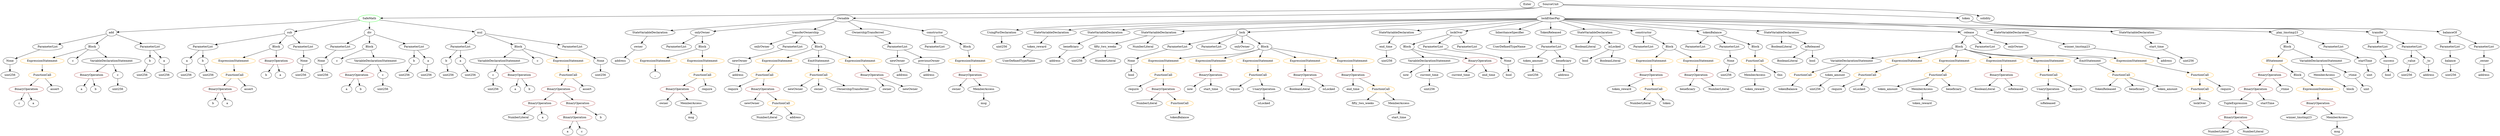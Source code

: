strict digraph {
	graph [bb="0,0,10654,684"];
	node [label="\N"];
	Enter	[height=0.5,
		pos="6504.6,666",
		width=0.83628];
	TupleExpression_Unnamed	[color=black,
		height=0.5,
		label=TupleExpression,
		pos="9525.6,162",
		width=2.0422];
	BinaryOperation_Unnamed_24	[color=brown,
		height=0.5,
		label=BinaryOperation,
		pos="9525.6,90",
		width=1.9867];
	TupleExpression_Unnamed -> BinaryOperation_Unnamed_24	[pos="e,9525.6,108.1 9525.6,143.7 9525.6,136.41 9525.6,127.73 9525.6,119.54"];
	UsingForDeclaration_Unnamed	[color=black,
		height=0.5,
		label=UsingForDeclaration,
		pos="4269.6,522",
		width=2.4303];
	ElementaryTypeName_uint256_17	[color=black,
		height=0.5,
		label=uint256,
		pos="4269.6,450",
		width=1.0442];
	UsingForDeclaration_Unnamed -> ElementaryTypeName_uint256_17	[pos="e,4269.6,468.1 4269.6,503.7 4269.6,496.41 4269.6,487.73 4269.6,479.54"];
	ExpressionStatement_Unnamed_20	[color=orange,
		height=0.5,
		label=ExpressionStatement,
		pos="9875.6,234",
		width=2.458];
	BinaryOperation_Unnamed_25	[color=brown,
		height=0.5,
		label=BinaryOperation,
		pos="9875.6,162",
		width=1.9867];
	ExpressionStatement_Unnamed_20 -> BinaryOperation_Unnamed_25	[pos="e,9875.6,180.1 9875.6,215.7 9875.6,208.41 9875.6,199.73 9875.6,191.54"];
	NumberLiteral_Unnamed	[color=black,
		height=0.5,
		label=NumberLiteral,
		pos="2274.6,90",
		width=1.765];
	VariableDeclarationStatement_Unnamed	[color=black,
		height=0.5,
		label=VariableDeclarationStatement,
		pos="2178.6,378",
		width=3.3174];
	VariableDeclaration_c	[color=black,
		height=0.5,
		label=c,
		pos="2141.6,306",
		width=0.75];
	VariableDeclarationStatement_Unnamed -> VariableDeclaration_c	[pos="e,2150.1,323.14 2169.4,359.7 2165.2,351.67 2160.1,341.95 2155.4,333.05"];
	BinaryOperation_Unnamed	[color=brown,
		height=0.5,
		label=BinaryOperation,
		pos="2258.6,306",
		width=1.9867];
	VariableDeclarationStatement_Unnamed -> BinaryOperation_Unnamed	[pos="e,2239.4,323.79 2198,360.05 2207.9,351.37 2220.1,340.64 2231,331.11"];
	ParameterList_Unnamed_11	[color=black,
		height=0.5,
		label=ParameterList,
		pos="10151,450",
		width=1.7095];
	Parameter_success	[color=black,
		height=0.5,
		label=success,
		pos="10191,378",
		width=1.1135];
	ParameterList_Unnamed_11 -> Parameter_success	[pos="e,10181,395.79 10160,432.05 10165,424.14 10170,414.54 10175,405.69"];
	FunctionCall_Unnamed_16	[color=orange,
		height=0.5,
		label=FunctionCall,
		pos="9370.6,234",
		width=1.6125];
	Identifier_lockOver	[color=black,
		height=0.5,
		label=lockOver,
		pos="9370.6,162",
		width=1.2521];
	FunctionCall_Unnamed_16 -> Identifier_lockOver	[pos="e,9370.6,180.1 9370.6,215.7 9370.6,208.41 9370.6,199.73 9370.6,191.54"];
	ParameterList_Unnamed	[color=black,
		height=0.5,
		label=ParameterList,
		pos="2014.6,450",
		width=1.7095];
	Parameter_b	[color=black,
		height=0.5,
		label=b,
		pos="1942.6,378",
		width=0.75];
	ParameterList_Unnamed -> Parameter_b	[pos="e,1957.1,393.11 1997.5,432.41 1987.9,423.06 1975.8,411.26 1965.4,401.13"];
	Parameter_a	[color=black,
		height=0.5,
		label=a,
		pos="2014.6,378",
		width=0.75];
	ParameterList_Unnamed -> Parameter_a	[pos="e,2014.6,396.1 2014.6,431.7 2014.6,424.41 2014.6,415.73 2014.6,407.54"];
	ParameterList_Unnamed_13	[color=black,
		height=0.5,
		label=ParameterList,
		pos="4028.6,450",
		width=1.7095];
	IfStatement_Unnamed	[color=orange,
		height=0.5,
		label=IfStatement,
		pos="9713.6,378",
		width=1.4739];
	BinaryOperation_Unnamed_22	[color=brown,
		height=0.5,
		label=BinaryOperation,
		pos="9666.6,306",
		width=1.9867];
	IfStatement_Unnamed -> BinaryOperation_Unnamed_22	[pos="e,9677.9,323.79 9702.2,360.05 9696.8,351.97 9690.2,342.12 9684.1,333.11"];
	Block_Unnamed_13	[color=black,
		height=0.5,
		label=Block,
		pos="9788.6,306",
		width=0.90558];
	IfStatement_Unnamed -> Block_Unnamed_13	[pos="e,9772.6,321.95 9731,360.76 9740.9,351.52 9753.4,339.8 9764.3,329.67"];
	ElementaryTypeName_bool	[color=black,
		height=0.5,
		label=bool,
		pos="10190,306",
		width=0.76697];
	Parameter_success -> ElementaryTypeName_bool	[pos="e,10190,324.1 10190,359.7 10190,352.41 10190,343.73 10190,335.54"];
	Identifier_newOwner	[color=black,
		height=0.5,
		label=newOwner,
		pos="3195.6,162",
		width=1.4046];
	ParameterList_Unnamed_3	[color=black,
		height=0.5,
		label=ParameterList,
		pos="1477.6,450",
		width=1.7095];
	Parameter_None_1	[color=black,
		height=0.5,
		label=None,
		pos="1384.6,378",
		width=0.85014];
	ParameterList_Unnamed_3 -> Parameter_None_1	[pos="e,1402.9,392.79 1456,432.76 1442.9,422.92 1426.1,410.26 1412.1,399.7"];
	Parameter_startTime	[color=black,
		height=0.5,
		label=startTime,
		pos="10087,378",
		width=1.266];
	ElementaryTypeName_uint	[color=black,
		height=0.5,
		label=uint,
		pos="10113,306",
		width=0.75];
	Parameter_startTime -> ElementaryTypeName_uint	[pos="e,10106,323.62 10093,359.7 10096,352.04 10099,342.85 10102,334.3"];
	ExpressionStatement_Unnamed_1	[color=orange,
		height=0.5,
		label=ExpressionStatement,
		pos="1007.6,378",
		width=2.458];
	FunctionCall_Unnamed_1	[color=orange,
		height=0.5,
		label=FunctionCall,
		pos="1007.6,306",
		width=1.6125];
	ExpressionStatement_Unnamed_1 -> FunctionCall_Unnamed_1	[pos="e,1007.6,324.1 1007.6,359.7 1007.6,352.41 1007.6,343.73 1007.6,335.54"];
	ElementaryTypeName_uint256_6	[color=black,
		height=0.5,
		label=uint256,
		pos="1391.6,306",
		width=1.0442];
	ExpressionStatement_Unnamed_11	[color=orange,
		height=0.5,
		label=ExpressionStatement,
		pos="4987.6,378",
		width=2.458];
	FunctionCall_Unnamed_10	[color=orange,
		height=0.5,
		label=FunctionCall,
		pos="4979.6,306",
		width=1.6125];
	ExpressionStatement_Unnamed_11 -> FunctionCall_Unnamed_10	[pos="e,4981.5,324.1 4985.6,359.7 4984.8,352.41 4983.8,343.73 4982.9,335.54"];
	Block_Unnamed_10	[color=black,
		height=0.5,
		label=Block,
		pos="5998.6,450",
		width=0.90558];
	VariableDeclarationStatement_Unnamed_3	[color=black,
		height=0.5,
		label=VariableDeclarationStatement,
		pos="6086.6,378",
		width=3.3174];
	Block_Unnamed_10 -> VariableDeclarationStatement_Unnamed_3	[pos="e,6065.1,396.11 6016.4,434.83 6027.8,425.75 6043,413.71 6056.2,403.14"];
	BinaryOperation_Unnamed_20	[color=brown,
		height=0.5,
		label=BinaryOperation,
		pos="6295.6,378",
		width=1.9867];
	Block_Unnamed_10 -> BinaryOperation_Unnamed_20	[pos="e,6242,390.28 6023.5,437.8 6028.7,435.69 6034.3,433.63 6039.6,432 6115.5,408.69 6136.8,412.16 6214.6,396 6219.9,394.91 6225.3,393.77 \
6230.8,392.63"];
	ElementaryTypeName_address	[color=black,
		height=0.5,
		label=address,
		pos="10593,306",
		width=1.0996];
	Identifier_fifty_two_weeks	[color=black,
		height=0.5,
		label=fifty_two_weeks,
		pos="5841.6,162",
		width=2.0145];
	ParameterList_Unnamed_4	[color=black,
		height=0.5,
		label=ParameterList,
		pos="874.59,450",
		width=1.7095];
	Parameter_a_2	[color=black,
		height=0.5,
		label=a,
		pos="801.59,378",
		width=0.75];
	ParameterList_Unnamed_4 -> Parameter_a_2	[pos="e,816.3,393.11 857.29,432.41 847.44,422.97 834.99,411.03 824.36,400.83"];
	Parameter_b_2	[color=black,
		height=0.5,
		label=b,
		pos="874.59,378",
		width=0.75];
	ParameterList_Unnamed_4 -> Parameter_b_2	[pos="e,874.59,396.1 874.59,431.7 874.59,424.41 874.59,415.73 874.59,407.54"];
	Identifier_a_6	[color=black,
		height=0.5,
		label=a,
		pos="345.59,234",
		width=0.75];
	ElementaryTypeName_uint_1	[color=black,
		height=0.5,
		label=uint,
		pos="10091,234",
		width=0.75];
	StateVariableDeclaration_Unnamed_1	[color=black,
		height=0.5,
		label=StateVariableDeclaration,
		pos="4476.6,522",
		width=2.8184];
	VariableDeclaration_token_reward	[color=black,
		height=0.5,
		label=token_reward,
		pos="4431.6,450",
		width=1.7095];
	StateVariableDeclaration_Unnamed_1 -> VariableDeclaration_token_reward	[pos="e,4442.6,468.1 4465.5,503.7 4460.4,495.81 4454.3,486.3 4448.7,477.55"];
	FunctionCall_Unnamed_4	[color=orange,
		height=0.5,
		label=FunctionCall,
		pos="3299.6,306",
		width=1.6125];
	Identifier_require_1	[color=black,
		height=0.5,
		label=require,
		pos="3158.6,234",
		width=1.0026];
	FunctionCall_Unnamed_4 -> Identifier_require_1	[pos="e,3183.3,247.26 3269.7,290.15 3247.4,279.09 3216.9,263.94 3193.5,252.32"];
	BinaryOperation_Unnamed_12	[color=brown,
		height=0.5,
		label=BinaryOperation,
		pos="3284.6,234",
		width=1.9867];
	FunctionCall_Unnamed_4 -> BinaryOperation_Unnamed_12	[pos="e,3288.3,252.1 3295.9,287.7 3294.3,280.32 3292.4,271.52 3290.6,263.25"];
	ParameterList_Unnamed_18	[color=black,
		height=0.5,
		label=ParameterList,
		pos="7227.6,450",
		width=1.7095];
	VariableDeclaration_owner	[color=black,
		height=0.5,
		label=owner,
		pos="2742.6,450",
		width=0.93331];
	ElementaryTypeName_address_2	[color=black,
		height=0.5,
		label=address,
		pos="2700.6,378",
		width=1.0996];
	VariableDeclaration_owner -> ElementaryTypeName_address_2	[pos="e,2710.5,395.47 2732.6,432.41 2727.8,424.3 2721.8,414.35 2716.3,405.25"];
	Identifier_require_2	[color=black,
		height=0.5,
		label=require,
		pos="5289.6,234",
		width=1.0026];
	BinaryOperation_Unnamed_11	[color=brown,
		height=0.5,
		label=BinaryOperation,
		pos="2929.6,234",
		width=1.9867];
	Identifier_owner_1	[color=black,
		height=0.5,
		label=owner,
		pos="2891.6,162",
		width=0.93331];
	BinaryOperation_Unnamed_11 -> Identifier_owner_1	[pos="e,2900.6,179.62 2920.2,215.7 2915.9,207.87 2910.8,198.44 2906.1,189.73"];
	MemberAccess_Unnamed_1	[color=black,
		height=0.5,
		label=MemberAccess,
		pos="3012.6,162",
		width=1.9174];
	BinaryOperation_Unnamed_11 -> MemberAccess_Unnamed_1	[pos="e,2992.8,179.71 2949.3,216.41 2959.6,207.67 2972.5,196.79 2984,187.13"];
	BinaryOperation_Unnamed_9	[color=brown,
		height=0.5,
		label=BinaryOperation,
		pos="113.59,234",
		width=1.9867];
	Identifier_c_3	[color=black,
		height=0.5,
		label=c,
		pos="77.591,162",
		width=0.75];
	BinaryOperation_Unnamed_9 -> Identifier_c_3	[pos="e,85.894,179.14 104.69,215.7 100.61,207.75 95.672,198.16 91.139,189.34"];
	Identifier_a_7	[color=black,
		height=0.5,
		label=a,
		pos="149.59,162",
		width=0.75];
	BinaryOperation_Unnamed_9 -> Identifier_a_7	[pos="e,141.29,179.14 122.49,215.7 126.58,207.75 131.51,198.16 136.04,189.34"];
	StateVariableDeclaration_Unnamed	[color=black,
		height=0.5,
		label=StateVariableDeclaration,
		pos="2785.6,522",
		width=2.8184];
	StateVariableDeclaration_Unnamed -> VariableDeclaration_owner	[pos="e,2752.8,467.62 2775,503.7 2770,495.7 2764.1,486.02 2758.7,477.15"];
	BinaryOperation_Unnamed_14	[color=brown,
		height=0.5,
		label=BinaryOperation,
		pos="7038.6,306",
		width=1.9867];
	Identifier_token_reward	[color=black,
		height=0.5,
		label=token_reward,
		pos="6901.6,234",
		width=1.7095];
	BinaryOperation_Unnamed_14 -> Identifier_token_reward	[pos="e,6931.3,250.18 7007.8,289.29 6988.2,279.24 6962.5,266.12 6941.3,255.28"];
	FunctionCall_Unnamed_7	[color=orange,
		height=0.5,
		label=FunctionCall,
		pos="7039.6,234",
		width=1.6125];
	BinaryOperation_Unnamed_14 -> FunctionCall_Unnamed_7	[pos="e,7039.3,252.1 7038.8,287.7 7038.9,280.41 7039.1,271.73 7039.2,263.54"];
	Identifier_TokenReleased	[color=black,
		height=0.5,
		label=TokenReleased,
		pos="8960.6,234",
		width=1.8897];
	BinaryOperation_Unnamed_6	[color=brown,
		height=0.5,
		label=BinaryOperation,
		pos="946.59,234",
		width=1.9867];
	Identifier_b_3	[color=black,
		height=0.5,
		label=b,
		pos="910.59,162",
		width=0.75];
	BinaryOperation_Unnamed_6 -> Identifier_b_3	[pos="e,918.89,179.14 937.69,215.7 933.61,207.75 928.67,198.16 924.14,189.34"];
	Identifier_a_4	[color=black,
		height=0.5,
		label=a,
		pos="982.59,162",
		width=0.75];
	BinaryOperation_Unnamed_6 -> Identifier_a_4	[pos="e,974.29,179.14 955.49,215.7 959.58,207.75 964.51,198.16 969.04,189.34"];
	ExpressionStatement_Unnamed_12	[color=orange,
		height=0.5,
		label=ExpressionStatement,
		pos="5182.6,378",
		width=2.458];
	BinaryOperation_Unnamed_17	[color=brown,
		height=0.5,
		label=BinaryOperation,
		pos="5182.6,306",
		width=1.9867];
	ExpressionStatement_Unnamed_12 -> BinaryOperation_Unnamed_17	[pos="e,5182.6,324.1 5182.6,359.7 5182.6,352.41 5182.6,343.73 5182.6,335.54"];
	VariableDeclaration_start_time	[color=black,
		height=0.5,
		label=start_time,
		pos="9186.6,450",
		width=1.3076];
	ElementaryTypeName_uint256_18	[color=black,
		height=0.5,
		label=uint256,
		pos="9286.6,378",
		width=1.0442];
	VariableDeclaration_start_time -> ElementaryTypeName_uint256_18	[pos="e,9266,393.44 9208.3,433.81 9222.5,423.89 9241.2,410.8 9256.7,399.9"];
	ElementaryTypeName_address_1	[color=black,
		height=0.5,
		label=address,
		pos="10368,306",
		width=1.0996];
	Identifier_c_2	[color=black,
		height=0.5,
		label=c,
		pos="1460.6,378",
		width=0.75];
	FunctionCall_Unnamed_1 -> BinaryOperation_Unnamed_6	[pos="e,961.37,251.96 993.13,288.41 985.87,280.08 976.91,269.8 968.8,260.49"];
	Identifier_assert_1	[color=black,
		height=0.5,
		label=assert,
		pos="1068.6,234",
		width=0.89172];
	FunctionCall_Unnamed_1 -> Identifier_assert_1	[pos="e,1055.1,250.51 1022,288.41 1029.7,279.62 1039.3,268.66 1047.7,258.96"];
	BooleanLiteral_Unnamed_5	[color=black,
		height=0.5,
		label=BooleanLiteral,
		pos="8444.6,234",
		width=1.7788];
	BinaryOperation_Unnamed_2	[color=brown,
		height=0.5,
		label=BinaryOperation,
		pos="2372.6,162",
		width=1.9867];
	BinaryOperation_Unnamed_2 -> NumberLiteral_Unnamed	[pos="e,2297.2,107.15 2349.9,144.76 2336.9,135.49 2320.4,123.71 2306.2,113.55"];
	Identifier_a_1	[color=black,
		height=0.5,
		label=a,
		pos="2383.6,90",
		width=0.75];
	BinaryOperation_Unnamed_2 -> Identifier_a_1	[pos="e,2380.9,108.1 2375.3,143.7 2376.5,136.32 2377.9,127.52 2379.2,119.25"];
	Identifier_newOwner_1	[color=black,
		height=0.5,
		label=newOwner,
		pos="3424.6,234",
		width=1.4046];
	ElementaryTypeName_bool_1	[color=black,
		height=0.5,
		label=bool,
		pos="6757.6,378",
		width=0.76697];
	Identifier_now	[color=black,
		height=0.5,
		label=now,
		pos="5096.6,234",
		width=0.75];
	ElementaryTypeName_uint256_3	[color=black,
		height=0.5,
		label=uint256,
		pos="2141.6,234",
		width=1.0442];
	VariableDeclaration_c -> ElementaryTypeName_uint256_3	[pos="e,2141.6,252.1 2141.6,287.7 2141.6,280.41 2141.6,271.73 2141.6,263.54"];
	ParameterList_Unnamed_7	[color=black,
		height=0.5,
		label=ParameterList,
		pos="198.59,450",
		width=1.7095];
	Parameter_None_3	[color=black,
		height=0.5,
		label=None,
		pos="37.591,378",
		width=0.85014];
	ParameterList_Unnamed_7 -> Parameter_None_3	[pos="e,61.499,389.39 165.23,434.5 137.91,422.62 99.405,405.88 71.844,393.89"];
	NumberLiteral_Unnamed_1	[color=black,
		height=0.5,
		label=NumberLiteral,
		pos="3262.6,90",
		width=1.765];
	Identifier_now_1	[color=black,
		height=0.5,
		label=now,
		pos="5984.6,306",
		width=0.75];
	VariableDeclarationStatement_Unnamed_3 -> Identifier_now_1	[pos="e,6003,319.62 6061.9,360.05 6046.9,349.73 6027.6,336.53 6012.1,325.88"];
	VariableDeclaration_current_time	[color=black,
		height=0.5,
		label=current_time,
		pos="6086.6,306",
		width=1.5848];
	VariableDeclarationStatement_Unnamed_3 -> VariableDeclaration_current_time	[pos="e,6086.6,324.1 6086.6,359.7 6086.6,352.41 6086.6,343.73 6086.6,335.54"];
	Identifier_isReleased_1	[color=black,
		height=0.5,
		label=isReleased,
		pos="8576.6,234",
		width=1.3907];
	ParameterList_Unnamed_19	[color=black,
		height=0.5,
		label=ParameterList,
		pos="7368.6,450",
		width=1.7095];
	Parameter_None_4	[color=black,
		height=0.5,
		label=None,
		pos="7370.6,378",
		width=0.85014];
	ParameterList_Unnamed_19 -> Parameter_None_4	[pos="e,7370.1,396.1 7369.1,431.7 7369.3,424.41 7369.5,415.73 7369.8,407.54"];
	Identifier_a	[color=black,
		height=0.5,
		label=a,
		pos="2241.6,234",
		width=0.75];
	Parameter_None_5	[color=black,
		height=0.5,
		label=None,
		pos="4850.6,378",
		width=0.85014];
	ElementaryTypeName_bool_3	[color=black,
		height=0.5,
		label=bool,
		pos="4850.6,306",
		width=0.76697];
	Parameter_None_5 -> ElementaryTypeName_bool_3	[pos="e,4850.6,324.1 4850.6,359.7 4850.6,352.41 4850.6,343.73 4850.6,335.54"];
	BinaryOperation_Unnamed_10	[color=brown,
		height=0.5,
		label=BinaryOperation,
		pos="4164.6,306",
		width=1.9867];
	Identifier_owner	[color=black,
		height=0.5,
		label=owner,
		pos="4104.6,234",
		width=0.93331];
	BinaryOperation_Unnamed_10 -> Identifier_owner	[pos="e,4118.2,250.83 4150.1,288.05 4142.7,279.47 4133.6,268.89 4125.5,259.44"];
	MemberAccess_Unnamed	[color=black,
		height=0.5,
		label=MemberAccess,
		pos="4225.6,234",
		width=1.9174];
	BinaryOperation_Unnamed_10 -> MemberAccess_Unnamed	[pos="e,4211,251.79 4179.4,288.05 4186.6,279.71 4195.5,269.49 4203.6,260.25"];
	ElementaryTypeName_uint256_7	[color=black,
		height=0.5,
		label=uint256,
		pos="1651.6,234",
		width=1.0442];
	ModifierDefinition_onlyOwner	[color=black,
		height=0.5,
		label=onlyOwner,
		pos="3041.6,522",
		width=1.4323];
	ParameterList_Unnamed_14	[color=black,
		height=0.5,
		label=ParameterList,
		pos="2929.6,450",
		width=1.7095];
	ModifierDefinition_onlyOwner -> ParameterList_Unnamed_14	[pos="e,2954.6,466.64 3017.3,505.81 3001.8,496.13 2981.5,483.43 2964.3,472.7"];
	Block_Unnamed_5	[color=black,
		height=0.5,
		label=Block,
		pos="3041.6,450",
		width=0.90558];
	ModifierDefinition_onlyOwner -> Block_Unnamed_5	[pos="e,3041.6,468.1 3041.6,503.7 3041.6,496.41 3041.6,487.73 3041.6,479.54"];
	BinaryOperation_Unnamed -> Identifier_a	[pos="e,2245.7,252.1 2254.4,287.7 2252.6,280.32 2250.5,271.52 2248.5,263.25"];
	Identifier_b	[color=black,
		height=0.5,
		label=b,
		pos="2313.6,234",
		width=0.75];
	BinaryOperation_Unnamed -> Identifier_b	[pos="e,2301.5,250.36 2271.9,288.05 2278.7,279.44 2287,268.81 2294.5,259.33"];
	VariableDeclaration_token_amount	[color=black,
		height=0.5,
		label=token_amount,
		pos="6527.6,378",
		width=1.765];
	ElementaryTypeName_uint256_21	[color=black,
		height=0.5,
		label=uint256,
		pos="6527.6,306",
		width=1.0442];
	VariableDeclaration_token_amount -> ElementaryTypeName_uint256_21	[pos="e,6527.6,324.1 6527.6,359.7 6527.6,352.41 6527.6,343.73 6527.6,335.54"];
	FunctionCall_Unnamed_5	[color=orange,
		height=0.5,
		label=FunctionCall,
		pos="3322.6,162",
		width=1.6125];
	FunctionCall_Unnamed_5 -> NumberLiteral_Unnamed_1	[pos="e,3277.1,107.96 3308.4,144.41 3301.2,136.08 3292.4,125.8 3284.4,116.49"];
	ElementaryTypeName_address_6	[color=black,
		height=0.5,
		label=address,
		pos="3383.6,90",
		width=1.0996];
	FunctionCall_Unnamed_5 -> ElementaryTypeName_address_6	[pos="e,3369.7,106.99 3337,144.41 3344.6,135.74 3354,124.97 3362.3,115.38"];
	ElementaryTypeName_uint256_16	[color=black,
		height=0.5,
		label=uint256,
		pos="10273,306",
		width=1.0442];
	VariableDeclaration_newOwner	[color=black,
		height=0.5,
		label=newOwner,
		pos="3854.6,378",
		width=1.4046];
	ElementaryTypeName_address_4	[color=black,
		height=0.5,
		label=address,
		pos="3873.6,306",
		width=1.0996];
	VariableDeclaration_newOwner -> ElementaryTypeName_address_4	[pos="e,3868.9,324.1 3859.3,359.7 3861.3,352.24 3863.7,343.32 3866,334.97"];
	ContractDefinition_SafeMath	[color=green,
		height=0.5,
		label=SafeMath,
		pos="1607.6,594",
		width=1.2798];
	FunctionDefinition_add	[color=black,
		height=0.5,
		label=add,
		pos="471.59,522",
		width=0.75];
	ContractDefinition_SafeMath -> FunctionDefinition_add	[pos="e,498.63,524.67 1562.4,590.21 1377.6,578.83 681.79,535.95 510.08,525.37"];
	FunctionDefinition_sub	[color=black,
		height=0.5,
		label=sub,
		pos="1243.6,522",
		width=0.75];
	ContractDefinition_SafeMath -> FunctionDefinition_sub	[pos="e,1269.3,527.94 1566.9,585.17 1495.5,571.45 1348.9,543.24 1280.4,530.07"];
	FunctionDefinition_div	[color=black,
		height=0.5,
		label=div,
		pos="1607.6,522",
		width=0.75];
	ContractDefinition_SafeMath -> FunctionDefinition_div	[pos="e,1607.6,540.1 1607.6,575.7 1607.6,568.41 1607.6,559.73 1607.6,551.54"];
	FunctionDefinition_mul	[color=black,
		height=0.5,
		label=mul,
		pos="2096.6,522",
		width=0.75];
	ContractDefinition_SafeMath -> FunctionDefinition_mul	[pos="e,2070.3,526.77 1650.1,586.91 1744.4,573.41 1969.7,541.17 2059.1,528.37"];
	UnaryOperation_Unnamed_1	[color=black,
		height=0.5,
		label=UnaryOperation,
		pos="8714.6,234",
		width=1.9452];
	Identifier_isReleased	[color=black,
		height=0.5,
		label=isReleased,
		pos="8714.6,162",
		width=1.3907];
	UnaryOperation_Unnamed_1 -> Identifier_isReleased	[pos="e,8714.6,180.1 8714.6,215.7 8714.6,208.41 8714.6,199.73 8714.6,191.54"];
	VariableDeclarationStatement_Unnamed_1	[color=black,
		height=0.5,
		label=VariableDeclarationStatement,
		pos="1624.6,378",
		width=3.3174];
	BinaryOperation_Unnamed_5	[color=brown,
		height=0.5,
		label=BinaryOperation,
		pos="1534.6,306",
		width=1.9867];
	VariableDeclarationStatement_Unnamed_1 -> BinaryOperation_Unnamed_5	[pos="e,1555.9,323.55 1602.8,360.05 1591.3,351.13 1577.1,340.06 1564.6,330.34"];
	VariableDeclaration_c_1	[color=black,
		height=0.5,
		label=c,
		pos="1651.6,306",
		width=0.75];
	VariableDeclarationStatement_Unnamed_1 -> VariableDeclaration_c_1	[pos="e,1645.2,323.62 1631.3,359.7 1634.2,352.04 1637.8,342.85 1641.1,334.3"];
	Identifier_msg_1	[color=black,
		height=0.5,
		label=msg,
		pos="3012.6,90",
		width=0.75];
	StateVariableDeclaration_Unnamed_2	[color=black,
		height=0.5,
		label=StateVariableDeclaration,
		pos="4697.6,522",
		width=2.8184];
	VariableDeclaration_beneficiary	[color=black,
		height=0.5,
		label=beneficiary,
		pos="4587.6,450",
		width=1.4184];
	StateVariableDeclaration_Unnamed_2 -> VariableDeclaration_beneficiary	[pos="e,4611.5,466.2 4671.2,504.23 4656.2,494.65 4637.2,482.55 4621.1,472.3"];
	VariableDeclarationStatement_Unnamed_4	[color=black,
		height=0.5,
		label=VariableDeclarationStatement,
		pos="7892.6,378",
		width=3.3174];
	FunctionCall_Unnamed_17	[color=orange,
		height=0.5,
		label=FunctionCall,
		pos="7681.6,306",
		width=1.6125];
	VariableDeclarationStatement_Unnamed_4 -> FunctionCall_Unnamed_17	[pos="e,7720.1,319.78 7844.7,361.12 7810.7,349.83 7765.2,334.73 7730.8,323.34"];
	VariableDeclaration_token_amount_1	[color=black,
		height=0.5,
		label=token_amount,
		pos="7821.6,306",
		width=1.765];
	VariableDeclarationStatement_Unnamed_4 -> VariableDeclaration_token_amount_1	[pos="e,7838.6,323.79 7875.4,360.05 7866.8,351.54 7856.1,341.07 7846.6,331.68"];
	Identifier_a_3	[color=black,
		height=0.5,
		label=a,
		pos="1479.6,234",
		width=0.75];
	BinaryOperation_Unnamed_5 -> Identifier_a_3	[pos="e,1491.7,250.36 1521.3,288.05 1514.5,279.44 1506.2,268.81 1498.7,259.33"];
	Identifier_b_2	[color=black,
		height=0.5,
		label=b,
		pos="1551.6,234",
		width=0.75];
	BinaryOperation_Unnamed_5 -> Identifier_b_2	[pos="e,1547.4,252.1 1538.8,287.7 1540.6,280.32 1542.7,271.52 1544.7,263.25"];
	FunctionCall_Unnamed_6	[color=orange,
		height=0.5,
		label=FunctionCall,
		pos="3526.6,306",
		width=1.6125];
	FunctionCall_Unnamed_6 -> Identifier_newOwner_1	[pos="e,3446.9,250.34 3503.4,289.12 3489.4,279.5 3471.4,267.1 3456.1,256.59"];
	Identifier_owner_2	[color=black,
		height=0.5,
		label=owner,
		pos="3526.6,234",
		width=0.93331];
	FunctionCall_Unnamed_6 -> Identifier_owner_2	[pos="e,3526.6,252.1 3526.6,287.7 3526.6,280.41 3526.6,271.73 3526.6,263.54"];
	Identifier_OwnershipTransferred	[color=black,
		height=0.5,
		label=OwnershipTransferred,
		pos="3672.6,234",
		width=2.6243];
	FunctionCall_Unnamed_6 -> Identifier_OwnershipTransferred	[pos="e,3638.7,251.24 3557.2,290.33 3577.9,280.42 3605.5,267.18 3628.5,256.14"];
	ParameterList_Unnamed_23	[color=black,
		height=0.5,
		label=ParameterList,
		pos="6110.6,450",
		width=1.7095];
	Parameter_None_6	[color=black,
		height=0.5,
		label=None,
		pos="6415.6,378",
		width=0.85014];
	ParameterList_Unnamed_23 -> Parameter_None_6	[pos="e,6392.4,390.14 6156.1,437.56 6164.2,435.62 6172.6,433.69 6180.6,432 6267.2,413.54 6291.9,421.87 6376.6,396 6378.4,395.45 6380.2,\
394.84 6382,394.19"];
	ParameterList_Unnamed_17	[color=black,
		height=0.5,
		label=ParameterList,
		pos="7003.6,450",
		width=1.7095];
	BooleanLiteral_Unnamed_3	[color=black,
		height=0.5,
		label=BooleanLiteral,
		pos="7595.6,450",
		width=1.7788];
	ContractDefinition_Ownable	[color=black,
		height=0.5,
		label=Ownable,
		pos="3572.6,594",
		width=1.2105];
	ContractDefinition_Ownable -> StateVariableDeclaration_Unnamed	[pos="e,2874.7,530.92 3530.3,589.24 3409.4,578.48 3059.8,547.39 2886.1,531.94"];
	ContractDefinition_Ownable -> ModifierDefinition_onlyOwner	[pos="e,3089.2,529.28 3531.4,587.57 3437.8,575.23 3209.1,545.08 3100.6,530.77"];
	FunctionDefinition_transferOwnership	[color=black,
		height=0.5,
		label=transferOwnership,
		pos="3470.6,522",
		width=2.1947];
	ContractDefinition_Ownable -> FunctionDefinition_transferOwnership	[pos="e,3494.6,539.46 3550.7,577.98 3537,568.6 3519.2,556.34 3503.8,545.78"];
	EventDefinition_OwnershipTransferred	[color=black,
		height=0.5,
		label=OwnershipTransferred,
		pos="3730.6,522",
		width=2.6243];
	ContractDefinition_Ownable -> EventDefinition_OwnershipTransferred	[pos="e,3694.3,539.08 3601.6,580.16 3624.6,569.95 3657.3,555.47 3684,543.64"];
	FunctionDefinition_constructor	[color=black,
		height=0.5,
		label=constructor,
		pos="4028.6,522",
		width=1.4877];
	ContractDefinition_Ownable -> FunctionDefinition_constructor	[pos="e,3980.8,530.34 3613.1,586.79 3693.8,574.39 3875.3,546.53 3969.5,532.08"];
	Identifier_assert_2	[color=black,
		height=0.5,
		label=assert,
		pos="235.59,234",
		width=0.89172];
	NumberLiteral_Unnamed_6	[color=black,
		height=0.5,
		label=NumberLiteral,
		pos="4909.6,162",
		width=1.765];
	MemberAccess_Unnamed_2	[color=black,
		height=0.5,
		label=MemberAccess,
		pos="7464.6,306",
		width=1.9174];
	Identifier_token_reward_1	[color=black,
		height=0.5,
		label=token_reward,
		pos="7448.6,234",
		width=1.7095];
	MemberAccess_Unnamed_2 -> Identifier_token_reward_1	[pos="e,7452.5,252.1 7460.6,287.7 7459,280.32 7456.9,271.52 7455,263.25"];
	ExpressionStatement_Unnamed_6	[color=orange,
		height=0.5,
		label=ExpressionStatement,
		pos="3355.6,378",
		width=2.458];
	ExpressionStatement_Unnamed_6 -> FunctionCall_Unnamed_4	[pos="e,3313,323.79 3342,360.05 3335.4,351.8 3327.4,341.7 3320,332.54"];
	BooleanLiteral_Unnamed_1	[color=black,
		height=0.5,
		label=BooleanLiteral,
		pos="6751.6,450",
		width=1.7788];
	StateVariableDeclaration_Unnamed_7	[color=black,
		height=0.5,
		label=StateVariableDeclaration,
		pos="4918.6,522",
		width=2.8184];
	VariableDeclaration_fifty_two_weeks	[color=black,
		height=0.5,
		label=fifty_two_weeks,
		pos="4738.6,450",
		width=2.0145];
	StateVariableDeclaration_Unnamed_7 -> VariableDeclaration_fifty_two_weeks	[pos="e,4776.5,465.75 4877.7,505.12 4850.8,494.64 4815.4,480.86 4787,469.83"];
	NumberLiteral_Unnamed_3	[color=black,
		height=0.5,
		label=NumberLiteral,
		pos="4909.6,450",
		width=1.765];
	StateVariableDeclaration_Unnamed_7 -> NumberLiteral_Unnamed_3	[pos="e,4911.8,468.1 4916.4,503.7 4915.4,496.32 4914.3,487.52 4913.2,479.25"];
	ElementaryTypeName_address_7	[color=black,
		height=0.5,
		label=address,
		pos="4524.6,378",
		width=1.0996];
	ExpressionStatement_Unnamed_5	[color=orange,
		height=0.5,
		label=ExpressionStatement,
		pos="2846.6,378",
		width=2.458];
	Identifier__	[color=black,
		height=0.5,
		label=_,
		pos="2846.6,306",
		width=0.75];
	ExpressionStatement_Unnamed_5 -> Identifier__	[pos="e,2846.6,324.1 2846.6,359.7 2846.6,352.41 2846.6,343.73 2846.6,335.54"];
	ElementaryTypeName_uint256_11	[color=black,
		height=0.5,
		label=uint256,
		pos="707.59,306",
		width=1.0442];
	ElementaryTypeName_uint256_20	[color=black,
		height=0.5,
		label=uint256,
		pos="4619.6,378",
		width=1.0442];
	VariableDeclaration_fifty_two_weeks -> ElementaryTypeName_uint256_20	[pos="e,4642.8,392.63 4711.3,432.94 4693.8,422.66 4671,409.25 4652.5,398.37"];
	NumberLiteral_Unnamed_2	[color=black,
		height=0.5,
		label=NumberLiteral,
		pos="4738.6,378",
		width=1.765];
	VariableDeclaration_fifty_two_weeks -> NumberLiteral_Unnamed_2	[pos="e,4738.6,396.1 4738.6,431.7 4738.6,424.41 4738.6,415.73 4738.6,407.54"];
	ModifierInvocation_onlyOwner	[color=black,
		height=0.5,
		label=onlyOwner,
		pos="3283.6,450",
		width=1.4323];
	BooleanLiteral_Unnamed	[color=black,
		height=0.5,
		label=BooleanLiteral,
		pos="6867.6,378",
		width=1.7788];
	BinaryOperation_Unnamed_7	[color=brown,
		height=0.5,
		label=BinaryOperation,
		pos="1185.6,378",
		width=1.9867];
	Identifier_b_4	[color=black,
		height=0.5,
		label=b,
		pos="1124.6,306",
		width=0.75];
	BinaryOperation_Unnamed_7 -> Identifier_b_4	[pos="e,1137.6,321.89 1170.8,360.05 1163,351.13 1153.4,340.06 1144.9,330.33"];
	Identifier_a_5	[color=black,
		height=0.5,
		label=a,
		pos="1196.6,306",
		width=0.75];
	BinaryOperation_Unnamed_7 -> Identifier_a_5	[pos="e,1193.9,324.1 1188.3,359.7 1189.5,352.32 1190.9,343.52 1192.2,335.25"];
	NumberLiteral_Unnamed_4	[color=black,
		height=0.5,
		label=NumberLiteral,
		pos="6982.6,162",
		width=1.765];
	FunctionCall_Unnamed_7 -> NumberLiteral_Unnamed_4	[pos="e,6996.3,179.79 7025.8,216.05 7019.1,207.8 7010.8,197.7 7003.4,188.54"];
	Identifier_token	[color=black,
		height=0.5,
		label=token,
		pos="7095.6,162",
		width=0.864];
	FunctionCall_Unnamed_7 -> Identifier_token	[pos="e,7082.9,178.83 7053.1,216.05 7059.9,207.56 7068.3,197.11 7075.8,187.73"];
	ElementaryTypeName_address_8	[color=black,
		height=0.5,
		label=address,
		pos="6660.6,306",
		width=1.0996];
	MemberAccess_Unnamed_3	[color=black,
		height=0.5,
		label=MemberAccess,
		pos="6001.6,162",
		width=1.9174];
	Identifier_start_time_1	[color=black,
		height=0.5,
		label=start_time,
		pos="6001.6,90",
		width=1.3076];
	MemberAccess_Unnamed_3 -> Identifier_start_time_1	[pos="e,6001.6,108.1 6001.6,143.7 6001.6,136.41 6001.6,127.73 6001.6,119.54"];
	Identifier_require_3	[color=black,
		height=0.5,
		label=require,
		pos="4853.6,234",
		width=1.0026];
	VariableDeclaration_isLocked	[color=black,
		height=0.5,
		label=isLocked,
		pos="6878.6,450",
		width=1.2521];
	VariableDeclaration_isLocked -> ElementaryTypeName_bool_1	[pos="e,6777.9,390.76 6853.8,434.67 6834.6,423.58 6808,408.18 6787.7,396.39"];
	VariableDeclaration_isLocked -> BooleanLiteral_Unnamed	[pos="e,6870.3,396.1 6875.9,431.7 6874.7,424.32 6873.3,415.52 6872,407.25"];
	ParameterList_Unnamed_9	[color=black,
		height=0.5,
		label=ParameterList,
		pos="10452,450",
		width=1.7095];
	Parameter_balance	[color=black,
		height=0.5,
		label=balance,
		pos="10458,378",
		width=1.0719];
	ParameterList_Unnamed_9 -> Parameter_balance	[pos="e,10456,396.1 10453,431.7 10454,424.41 10454,415.73 10455,407.54"];
	Parameter_b_3	[color=black,
		height=0.5,
		label=b,
		pos="635.59,378",
		width=0.75];
	ElementaryTypeName_uint256_12	[color=black,
		height=0.5,
		label=uint256,
		pos="614.59,306",
		width=1.0442];
	Parameter_b_3 -> ElementaryTypeName_uint256_12	[pos="e,619.77,324.28 630.51,360.05 628.27,352.6 625.58,343.64 623.06,335.22"];
	BinaryOperation_Unnamed_18	[color=brown,
		height=0.5,
		label=BinaryOperation,
		pos="5800.6,306",
		width=1.9867];
	Identifier_end_time	[color=black,
		height=0.5,
		label=end_time,
		pos="5800.6,234",
		width=1.2382];
	BinaryOperation_Unnamed_18 -> Identifier_end_time	[pos="e,5800.6,252.1 5800.6,287.7 5800.6,280.41 5800.6,271.73 5800.6,263.54"];
	FunctionCall_Unnamed_12	[color=orange,
		height=0.5,
		label=FunctionCall,
		pos="5921.6,234",
		width=1.6125];
	BinaryOperation_Unnamed_18 -> FunctionCall_Unnamed_12	[pos="e,5895.2,250.26 5828.4,288.94 5845.3,279.13 5867.2,266.48 5885.5,255.9"];
	ExpressionStatement_Unnamed_15	[color=orange,
		height=0.5,
		label=ExpressionStatement,
		pos="8118.6,378",
		width=2.458];
	FunctionCall_Unnamed_13	[color=orange,
		height=0.5,
		label=FunctionCall,
		pos="7961.6,306",
		width=1.6125];
	ExpressionStatement_Unnamed_15 -> FunctionCall_Unnamed_13	[pos="e,7993.9,321.39 8083,361.12 8059.6,350.72 8029,337.07 8004.4,326.08"];
	Identifier_c_1	[color=black,
		height=0.5,
		label=c,
		pos="2342.6,378",
		width=0.75];
	ParameterList_Unnamed_10	[color=black,
		height=0.5,
		label=ParameterList,
		pos="10292,450",
		width=1.7095];
	Parameter__value	[color=black,
		height=0.5,
		label=_value,
		pos="10286,378",
		width=0.96103];
	ParameterList_Unnamed_10 -> Parameter__value	[pos="e,10287,396.1 10290,431.7 10289,424.41 10289,415.73 10288,407.54"];
	Parameter__to	[color=black,
		height=0.5,
		label=_to,
		pos="10367,378",
		width=0.75];
	ParameterList_Unnamed_10 -> Parameter__to	[pos="e,10351,393.11 10309,432.41 10319,422.97 10332,411.03 10343,400.83"];
	FunctionDefinition_lock	[color=black,
		height=0.5,
		label=lock,
		pos="5324.6,522",
		width=0.75];
	ParameterList_Unnamed_21	[color=black,
		height=0.5,
		label=ParameterList,
		pos="5052.6,450",
		width=1.7095];
	FunctionDefinition_lock -> ParameterList_Unnamed_21	[pos="e,5097.8,462.63 5299.5,514.54 5256.4,503.44 5167.2,480.5 5108.7,465.44"];
	ParameterList_Unnamed_20	[color=black,
		height=0.5,
		label=ParameterList,
		pos="5193.6,450",
		width=1.7095];
	FunctionDefinition_lock -> ParameterList_Unnamed_20	[pos="e,5222,466.21 5303.8,509.91 5284.6,499.63 5255.5,484.09 5232,471.55"];
	ModifierInvocation_onlyOwner_1	[color=black,
		height=0.5,
		label=onlyOwner,
		pos="5324.6,450",
		width=1.4323];
	FunctionDefinition_lock -> ModifierInvocation_onlyOwner_1	[pos="e,5324.6,468.1 5324.6,503.7 5324.6,496.41 5324.6,487.73 5324.6,479.54"];
	Block_Unnamed_9	[color=black,
		height=0.5,
		label=Block,
		pos="5426.6,450",
		width=0.90558];
	FunctionDefinition_lock -> Block_Unnamed_9	[pos="e,5406.8,464.6 5342.8,508.49 5358,498.07 5379.9,483.04 5397.5,470.96"];
	Identifier_tokenBalance	[color=black,
		height=0.5,
		label=tokenBalance,
		pos="5049.6,90",
		width=1.6679];
	Parameter_a_3	[color=black,
		height=0.5,
		label=a,
		pos="707.59,378",
		width=0.75];
	Parameter_a_3 -> ElementaryTypeName_uint256_11	[pos="e,707.59,324.1 707.59,359.7 707.59,352.41 707.59,343.73 707.59,335.54"];
	BinaryOperation_Unnamed_17 -> Identifier_now	[pos="e,5113.4,248.65 5162.2,288.41 5150.2,278.65 5134.9,266.22 5122.2,255.81"];
	Identifier_start_time	[color=black,
		height=0.5,
		label=start_time,
		pos="5188.6,234",
		width=1.3076];
	BinaryOperation_Unnamed_17 -> Identifier_start_time	[pos="e,5187.1,252.1 5184.1,287.7 5184.7,280.41 5185.4,271.73 5186.1,263.54"];
	Identifier_beneficiary	[color=black,
		height=0.5,
		label=beneficiary,
		pos="7170.6,234",
		width=1.4184];
	ParameterList_Unnamed_21 -> Parameter_None_5	[pos="e,4874.6,389.58 5011,436.46 4978,426.28 4931,411.18 4890.6,396 4888.8,395.33 4887,394.62 4885.1,393.89"];
	NumberLiteral_Unnamed_8	[color=black,
		height=0.5,
		label=NumberLiteral,
		pos="9452.6,18",
		width=1.765];
	BinaryOperation_Unnamed_24 -> NumberLiteral_Unnamed_8	[pos="e,9470,35.713 9508.3,72.411 9499.3,63.757 9488.1,53.003 9478.1,43.417"];
	NumberLiteral_Unnamed_7	[color=black,
		height=0.5,
		label=NumberLiteral,
		pos="9597.6,18",
		width=1.765];
	BinaryOperation_Unnamed_24 -> NumberLiteral_Unnamed_7	[pos="e,9580.3,35.789 9543,72.055 9551.8,63.543 9562.5,53.068 9572.2,43.681"];
	Parameter_None_1 -> ElementaryTypeName_uint256_6	[pos="e,1389.9,324.1 1386.3,359.7 1387.1,352.41 1387.9,343.73 1388.7,335.54"];
	BinaryOperation_Unnamed_23	[color=brown,
		height=0.5,
		label=BinaryOperation,
		pos="9608.6,234",
		width=1.9867];
	BinaryOperation_Unnamed_23 -> TupleExpression_Unnamed	[pos="e,9545.4,179.71 9588.9,216.41 9578.6,207.67 9565.7,196.79 9554.2,187.13"];
	Identifier_startTime	[color=black,
		height=0.5,
		label=startTime,
		pos="9662.6,162",
		width=1.266];
	BinaryOperation_Unnamed_23 -> Identifier_startTime	[pos="e,9650,179.31 9621.7,216.05 9628.1,207.68 9636.1,197.4 9643.2,188.13"];
	FunctionDefinition_transferOwnership -> ModifierInvocation_onlyOwner	[pos="e,3317.9,463.83 3430.9,506.15 3400.9,494.92 3359.7,479.48 3328.4,467.79"];
	ParameterList_Unnamed_15	[color=black,
		height=0.5,
		label=ParameterList,
		pos="3414.6,450",
		width=1.7095];
	FunctionDefinition_transferOwnership -> ParameterList_Unnamed_15	[pos="e,3428,467.79 3457,504.05 3450.4,495.8 3442.4,485.7 3435,476.54"];
	Block_Unnamed_6	[color=black,
		height=0.5,
		label=Block,
		pos="3526.6,450",
		width=0.90558];
	FunctionDefinition_transferOwnership -> Block_Unnamed_6	[pos="e,3513.9,466.83 3484.1,504.05 3490.9,495.56 3499.3,485.11 3506.8,475.73"];
	VariableDeclarationStatement_Unnamed_5	[color=black,
		height=0.5,
		label=VariableDeclarationStatement,
		pos="9903.6,378",
		width=3.3174];
	MemberAccess_Unnamed_5	[color=black,
		height=0.5,
		label=MemberAccess,
		pos="9908.6,306",
		width=1.9174];
	VariableDeclarationStatement_Unnamed_5 -> MemberAccess_Unnamed_5	[pos="e,9907.4,324.1 9904.8,359.7 9905.3,352.41 9906,343.73 9906.6,335.54"];
	VariableDeclaration__vtime	[color=black,
		height=0.5,
		label=_vtime,
		pos="10032,306",
		width=0.98875];
	VariableDeclarationStatement_Unnamed_5 -> VariableDeclaration__vtime	[pos="e,10008,319.91 9934.3,360.23 9953.4,349.74 9978.2,336.22 9997.9,325.43"];
	ElementaryTypeName_uint256_1	[color=black,
		height=0.5,
		label=uint256,
		pos="1948.6,306",
		width=1.0442];
	StateVariableDeclaration_Unnamed_6	[color=black,
		height=0.5,
		label=StateVariableDeclaration,
		pos="5994.6,522",
		width=2.8184];
	VariableDeclaration_end_time	[color=black,
		height=0.5,
		label=end_time,
		pos="5903.6,450",
		width=1.2382];
	StateVariableDeclaration_Unnamed_6 -> VariableDeclaration_end_time	[pos="e,5923.6,466.36 5972.6,504.05 5960.5,494.81 5945.5,483.25 5932.6,473.28"];
	ElementaryTypeName_uint256_8	[color=black,
		height=0.5,
		label=uint256,
		pos="800.59,306",
		width=1.0442];
	Parameter_a_2 -> ElementaryTypeName_uint256_8	[pos="e,800.84,324.1 801.34,359.7 801.24,352.41 801.12,343.73 801,335.54"];
	ElementaryTypeName_uint256_13	[color=black,
		height=0.5,
		label=uint256,
		pos="37.591,306",
		width=1.0442];
	Block_Unnamed_4	[color=black,
		height=0.5,
		label=Block,
		pos="4156.6,450",
		width=0.90558];
	ExpressionStatement_Unnamed_3	[color=orange,
		height=0.5,
		label=ExpressionStatement,
		pos="4164.6,378",
		width=2.458];
	Block_Unnamed_4 -> ExpressionStatement_Unnamed_3	[pos="e,4162.6,396.1 4158.6,431.7 4159.4,424.41 4160.4,415.73 4161.3,407.54"];
	Block_Unnamed	[color=black,
		height=0.5,
		label=Block,
		pos="2260.6,450",
		width=0.90558];
	Block_Unnamed -> VariableDeclarationStatement_Unnamed	[pos="e,2198.7,396.2 2243.6,434.5 2233.1,425.54 2219.4,413.81 2207.2,403.45"];
	Block_Unnamed -> Identifier_c_1	[pos="e,2326.5,392.77 2277.6,434.5 2289.2,424.54 2304.9,411.17 2317.9,400.04"];
	ExpressionStatement_Unnamed	[color=orange,
		height=0.5,
		label=ExpressionStatement,
		pos="2475.6,378",
		width=2.458];
	Block_Unnamed -> ExpressionStatement_Unnamed	[pos="e,2430,393.84 2288.3,439.99 2321.2,429.28 2376.9,411.13 2419.1,397.41"];
	BinaryOperation_Unnamed_3	[color=brown,
		height=0.5,
		label=BinaryOperation,
		pos="2533.6,162",
		width=1.9867];
	BinaryOperation_Unnamed_4	[color=brown,
		height=0.5,
		label=BinaryOperation,
		pos="2522.6,90",
		width=1.9867];
	BinaryOperation_Unnamed_3 -> BinaryOperation_Unnamed_4	[pos="e,2525.3,108.1 2530.9,143.7 2529.7,136.32 2528.3,127.52 2527,119.25"];
	Identifier_b_1	[color=black,
		height=0.5,
		label=b,
		pos="2639.6,90",
		width=0.75];
	BinaryOperation_Unnamed_3 -> Identifier_b_1	[pos="e,2620.8,103.43 2558.2,144.76 2574.1,134.23 2595,120.48 2611.5,109.52"];
	Parameter_newOwner	[color=black,
		height=0.5,
		label=newOwner,
		pos="3198.6,378",
		width=1.4046];
	ParameterList_Unnamed_15 -> Parameter_newOwner	[pos="e,3234.9,390.77 3374.5,436 3338,424.19 3284.3,406.78 3245.8,394.31"];
	BinaryOperation_Unnamed_15	[color=brown,
		height=0.5,
		label=BinaryOperation,
		pos="7212.6,306",
		width=1.9867];
	BinaryOperation_Unnamed_15 -> Identifier_beneficiary	[pos="e,7180.9,252.1 7202.2,287.7 7197.5,279.9 7191.9,270.51 7186.7,261.83"];
	NumberLiteral_Unnamed_5	[color=black,
		height=0.5,
		label=NumberLiteral,
		pos="7303.6,234",
		width=1.765];
	BinaryOperation_Unnamed_15 -> NumberLiteral_Unnamed_5	[pos="e,7282.5,251.23 7234.2,288.41 7245.9,279.37 7260.7,268.03 7273.5,258.13"];
	Identifier_block	[color=black,
		height=0.5,
		label=block,
		pos="10014,234",
		width=0.87786];
	MemberAccess_Unnamed_5 -> Identifier_block	[pos="e,9993.6,248.33 9932.9,288.76 9948.2,278.6 9967.9,265.43 9984.1,254.67"];
	Block_Unnamed_2	[color=black,
		height=0.5,
		label=Block,
		pos="1185.6,450",
		width=0.90558];
	Block_Unnamed_2 -> ExpressionStatement_Unnamed_1	[pos="e,1047,394.49 1159.7,438.82 1133,428.32 1090.7,411.67 1057.4,398.6"];
	Block_Unnamed_2 -> BinaryOperation_Unnamed_7	[pos="e,1185.6,396.1 1185.6,431.7 1185.6,424.41 1185.6,415.73 1185.6,407.54"];
	FunctionCall_Unnamed_19	[color=orange,
		height=0.5,
		label=FunctionCall,
		pos="9029.6,306",
		width=1.6125];
	FunctionCall_Unnamed_19 -> Identifier_TokenReleased	[pos="e,8976.8,251.47 9013.2,288.41 9004.7,279.78 8994.2,269.06 8984.7,259.5"];
	Identifier_beneficiary_2	[color=black,
		height=0.5,
		label=beneficiary,
		pos="9097.6,234",
		width=1.4184];
	FunctionCall_Unnamed_19 -> Identifier_beneficiary_2	[pos="e,9081.6,251.47 9045.7,288.41 9054.1,279.78 9064.5,269.06 9073.8,259.5"];
	Identifier_token_amount_1	[color=black,
		height=0.5,
		label=token_amount,
		pos="9230.6,234",
		width=1.765];
	FunctionCall_Unnamed_19 -> Identifier_token_amount_1	[pos="e,9191.7,248.53 9066.9,292 9099.1,280.78 9145.9,264.5 9181.2,252.21"];
	ExpressionStatement_Unnamed_18	[color=orange,
		height=0.5,
		label=ExpressionStatement,
		pos="8313.6,378",
		width=2.458];
	FunctionCall_Unnamed_18	[color=orange,
		height=0.5,
		label=FunctionCall,
		pos="8242.6,306",
		width=1.6125];
	ExpressionStatement_Unnamed_18 -> FunctionCall_Unnamed_18	[pos="e,8259.1,323.31 8296.4,360.05 8287.6,351.42 8276.8,340.76 8267.2,331.27"];
	BinaryOperation_Unnamed_16	[color=brown,
		height=0.5,
		label=BinaryOperation,
		pos="4979.6,234",
		width=1.9867];
	BinaryOperation_Unnamed_16 -> NumberLiteral_Unnamed_6	[pos="e,4926.4,179.79 4962.6,216.05 4954.1,207.54 4943.7,197.07 4934.3,187.68"];
	FunctionCall_Unnamed_11	[color=orange,
		height=0.5,
		label=FunctionCall,
		pos="5049.6,162",
		width=1.6125];
	BinaryOperation_Unnamed_16 -> FunctionCall_Unnamed_11	[pos="e,5033.3,179.31 4996.5,216.05 5005.2,207.42 5015.8,196.76 5025.3,187.27"];
	ElementaryTypeName_uint256_23	[color=black,
		height=0.5,
		label=uint256,
		pos="6086.6,234",
		width=1.0442];
	BinaryOperation_Unnamed_8	[color=brown,
		height=0.5,
		label=BinaryOperation,
		pos="384.59,306",
		width=1.9867];
	BinaryOperation_Unnamed_8 -> Identifier_a_6	[pos="e,354.59,251.14 374.95,287.7 370.48,279.67 365.06,269.95 360.11,261.05"];
	Identifier_b_5	[color=black,
		height=0.5,
		label=b,
		pos="417.59,234",
		width=0.75];
	BinaryOperation_Unnamed_8 -> Identifier_b_5	[pos="e,409.75,251.62 392.75,287.7 396.4,279.95 400.79,270.64 404.86,262.02"];
	FunctionCall_Unnamed	[color=orange,
		height=0.5,
		label=FunctionCall,
		pos="2475.6,306",
		width=1.6125];
	BinaryOperation_Unnamed_1	[color=brown,
		height=0.5,
		label=BinaryOperation,
		pos="2452.6,234",
		width=1.9867];
	FunctionCall_Unnamed -> BinaryOperation_Unnamed_1	[pos="e,2458.2,252.1 2469.9,287.7 2467.5,280.24 2464.5,271.32 2461.8,262.97"];
	Identifier_assert	[color=black,
		height=0.5,
		label=assert,
		pos="2574.6,234",
		width=0.89172];
	FunctionCall_Unnamed -> Identifier_assert	[pos="e,2555.2,248.7 2498.1,289.12 2512.3,279.03 2530.9,265.88 2546.2,255.07"];
	ExpressionStatement_Unnamed_2	[color=orange,
		height=0.5,
		label=ExpressionStatement,
		pos="174.59,378",
		width=2.458];
	FunctionCall_Unnamed_2	[color=orange,
		height=0.5,
		label=FunctionCall,
		pos="174.59,306",
		width=1.6125];
	ExpressionStatement_Unnamed_2 -> FunctionCall_Unnamed_2	[pos="e,174.59,324.1 174.59,359.7 174.59,352.41 174.59,343.73 174.59,335.54"];
	BinaryOperation_Unnamed_1 -> BinaryOperation_Unnamed_2	[pos="e,2391.7,179.71 2433.6,216.41 2423.6,207.67 2411.2,196.79 2400.2,187.13"];
	BinaryOperation_Unnamed_1 -> BinaryOperation_Unnamed_3	[pos="e,2514.3,179.71 2471.8,216.41 2481.9,207.67 2494.5,196.79 2505.7,187.13"];
	FunctionCall_Unnamed_10 -> Identifier_require_3	[pos="e,4877.1,248.04 4952.3,289.81 4933.1,279.15 4907.3,264.83 4886.9,253.5"];
	FunctionCall_Unnamed_10 -> BinaryOperation_Unnamed_16	[pos="e,4979.6,252.1 4979.6,287.7 4979.6,280.41 4979.6,271.73 4979.6,263.54"];
	FunctionCall_Unnamed_14	[color=orange,
		height=0.5,
		label=FunctionCall,
		pos="8714.6,306",
		width=1.6125];
	FunctionCall_Unnamed_14 -> UnaryOperation_Unnamed_1	[pos="e,8714.6,252.1 8714.6,287.7 8714.6,280.41 8714.6,271.73 8714.6,263.54"];
	Identifier_require_5	[color=black,
		height=0.5,
		label=require,
		pos="8838.6,234",
		width=1.0026];
	FunctionCall_Unnamed_14 -> Identifier_require_5	[pos="e,8815.2,248.21 8741.8,289.64 8760.5,279.08 8785.4,265 8805.3,253.78"];
	FunctionDefinition_lockOver	[color=black,
		height=0.5,
		label=lockOver,
		pos="6180.6,522",
		width=1.2521];
	FunctionDefinition_lockOver -> Block_Unnamed_10	[pos="e,6024.1,461.74 6148,509.1 6119.3,498.55 6076.6,482.61 6039.6,468 6037.9,467.32 6036.1,466.62 6034.3,465.9"];
	FunctionDefinition_lockOver -> ParameterList_Unnamed_23	[pos="e,6127.2,467.63 6164.4,504.76 6155.7,496.14 6145,485.36 6135.3,475.73"];
	ParameterList_Unnamed_22	[color=black,
		height=0.5,
		label=ParameterList,
		pos="6251.6,450",
		width=1.7095];
	FunctionDefinition_lockOver -> ParameterList_Unnamed_22	[pos="e,6234.7,467.63 6197.1,504.76 6205.9,496.06 6217,485.15 6226.8,475.43"];
	InheritanceSpecifier_Unnamed	[color=black,
		height=0.5,
		label=InheritanceSpecifier,
		pos="6431.6,522",
		width=2.3333];
	UserDefinedTypeName_Unnamed	[color=black,
		height=0.5,
		label=UserDefinedTypeName,
		pos="6429.6,450",
		width=2.7214];
	InheritanceSpecifier_Unnamed -> UserDefinedTypeName_Unnamed	[pos="e,6430.1,468.1 6431.1,503.7 6430.9,496.41 6430.6,487.73 6430.4,479.54"];
	Identifier_require_4	[color=black,
		height=0.5,
		label=require,
		pos="7796.6,234",
		width=1.0026];
	FunctionCall_Unnamed_11 -> Identifier_tokenBalance	[pos="e,5049.6,108.1 5049.6,143.7 5049.6,136.41 5049.6,127.73 5049.6,119.54"];
	FunctionCall_Unnamed_3	[color=orange,
		height=0.5,
		label=FunctionCall,
		pos="3041.6,306",
		width=1.6125];
	FunctionCall_Unnamed_3 -> BinaryOperation_Unnamed_11	[pos="e,2955.5,251.22 3016.7,289.46 3001.5,279.97 2981.9,267.67 2965.1,257.17"];
	Identifier_require	[color=black,
		height=0.5,
		label=require,
		pos="3055.6,234",
		width=1.0026];
	FunctionCall_Unnamed_3 -> Identifier_require	[pos="e,3052.2,252.1 3045.1,287.7 3046.5,280.32 3048.3,271.52 3049.9,263.25"];
	UserDefinedTypeName_Unnamed_1	[color=black,
		height=0.5,
		label=UserDefinedTypeName,
		pos="4368.6,378",
		width=2.7214];
	VariableDeclaration_token_reward -> UserDefinedTypeName_Unnamed_1	[pos="e,4383.9,395.96 4416.7,432.41 4409.2,424.08 4399.9,413.8 4391.5,404.49"];
	EventDefinition_TokenReleased	[color=black,
		height=0.5,
		label=TokenReleased,
		pos="6605.6,522",
		width=1.8897];
	ParameterList_Unnamed_16	[color=black,
		height=0.5,
		label=ParameterList,
		pos="6607.6,450",
		width=1.7095];
	EventDefinition_TokenReleased -> ParameterList_Unnamed_16	[pos="e,6607.1,468.1 6606.1,503.7 6606.3,496.41 6606.5,487.73 6606.8,479.54"];
	Block_Unnamed_12	[color=black,
		height=0.5,
		label=Block,
		pos="9765.6,450",
		width=0.90558];
	Block_Unnamed_12 -> IfStatement_Unnamed	[pos="e,9726.1,395.8 9753.8,433.12 9747.6,424.77 9739.8,414.32 9732.8,404.84"];
	Block_Unnamed_12 -> VariableDeclarationStatement_Unnamed_5	[pos="e,9870.7,395.66 9789,437.13 9808.6,427.2 9837,412.79 9860.6,400.81"];
	ParameterList_Unnamed_25	[color=black,
		height=0.5,
		label=ParameterList,
		pos="9965.6,450",
		width=1.7095];
	ParameterList_Unnamed_25 -> Parameter_startTime	[pos="e,10062,393.3 9992.4,433.46 10010,423.29 10033,409.9 10052,398.94"];
	ExpressionStatement_Unnamed_10	[color=orange,
		height=0.5,
		label=ExpressionStatement,
		pos="5377.6,378",
		width=2.458];
	FunctionCall_Unnamed_9	[color=orange,
		height=0.5,
		label=FunctionCall,
		pos="5377.6,306",
		width=1.6125];
	ExpressionStatement_Unnamed_10 -> FunctionCall_Unnamed_9	[pos="e,5377.6,324.1 5377.6,359.7 5377.6,352.41 5377.6,343.73 5377.6,335.54"];
	ElementaryTypeName_uint256_5	[color=black,
		height=0.5,
		label=uint256,
		pos="1762.6,306",
		width=1.0442];
	ExpressionStatement_Unnamed_8	[color=orange,
		height=0.5,
		label=ExpressionStatement,
		pos="7038.6,378",
		width=2.458];
	ExpressionStatement_Unnamed_8 -> BinaryOperation_Unnamed_14	[pos="e,7038.6,324.1 7038.6,359.7 7038.6,352.41 7038.6,343.73 7038.6,335.54"];
	Identifier_msg	[color=black,
		height=0.5,
		label=msg,
		pos="4225.6,162",
		width=0.75];
	MemberAccess_Unnamed -> Identifier_msg	[pos="e,4225.6,180.1 4225.6,215.7 4225.6,208.41 4225.6,199.73 4225.6,191.54"];
	StateVariableDeclaration_Unnamed_3	[color=black,
		height=0.5,
		label=StateVariableDeclaration,
		pos="6792.6,522",
		width=2.8184];
	StateVariableDeclaration_Unnamed_3 -> BooleanLiteral_Unnamed_1	[pos="e,6761.6,468.1 6782.5,503.7 6777.9,495.9 6772.4,486.51 6767.3,477.83"];
	StateVariableDeclaration_Unnamed_3 -> VariableDeclaration_isLocked	[pos="e,6859.4,466.59 6813.4,504.05 6824.6,494.96 6838.5,483.63 6850.6,473.78"];
	ExpressionStatement_Unnamed_9	[color=orange,
		height=0.5,
		label=ExpressionStatement,
		pos="7233.6,378",
		width=2.458];
	ExpressionStatement_Unnamed_9 -> BinaryOperation_Unnamed_15	[pos="e,7217.7,324.1 7228.4,359.7 7226.2,352.24 7223.5,343.32 7221,334.97"];
	ParameterList_Unnamed_8	[color=black,
		height=0.5,
		label=ParameterList,
		pos="10593,450",
		width=1.7095];
	Parameter__owner	[color=black,
		height=0.5,
		label=_owner,
		pos="10593,378",
		width=1.0719];
	ParameterList_Unnamed_8 -> Parameter__owner	[pos="e,10593,396.1 10593,431.7 10593,424.41 10593,415.73 10593,407.54"];
	FunctionDefinition_constructor_1	[color=black,
		height=0.5,
		label=constructor,
		pos="7003.6,522",
		width=1.4877];
	FunctionDefinition_constructor_1 -> ParameterList_Unnamed_17	[pos="e,7003.6,468.1 7003.6,503.7 7003.6,496.41 7003.6,487.73 7003.6,479.54"];
	Block_Unnamed_7	[color=black,
		height=0.5,
		label=Block,
		pos="7115.6,450",
		width=0.90558];
	FunctionDefinition_constructor_1 -> Block_Unnamed_7	[pos="e,7094.5,464.21 7028.2,505.64 7044.9,495.18 7067.2,481.26 7085,470.09"];
	Identifier__vtime	[color=black,
		height=0.5,
		label=_vtime,
		pos="9733.6,234",
		width=0.98875];
	Block_Unnamed_1	[color=black,
		height=0.5,
		label=Block,
		pos="1607.6,450",
		width=0.90558];
	Block_Unnamed_1 -> Identifier_c_2	[pos="e,1482,389.21 1583.3,437.44 1558.4,425.58 1519.5,407.07 1492.2,394.07"];
	Block_Unnamed_1 -> VariableDeclarationStatement_Unnamed_1	[pos="e,1620.4,396.1 1611.8,431.7 1613.6,424.32 1615.7,415.52 1617.7,407.25"];
	ElementaryTypeName_bool_4	[color=black,
		height=0.5,
		label=bool,
		pos="6428.6,306",
		width=0.76697];
	Parameter_None_6 -> ElementaryTypeName_bool_4	[pos="e,6425.4,324.1 6418.8,359.7 6420.2,352.32 6421.8,343.52 6423.3,335.25"];
	ExpressionStatement_Unnamed_19	[color=orange,
		height=0.5,
		label=ExpressionStatement,
		pos="8508.6,378",
		width=2.458];
	BinaryOperation_Unnamed_21	[color=brown,
		height=0.5,
		label=BinaryOperation,
		pos="8508.6,306",
		width=1.9867];
	ExpressionStatement_Unnamed_19 -> BinaryOperation_Unnamed_21	[pos="e,8508.6,324.1 8508.6,359.7 8508.6,352.41 8508.6,343.73 8508.6,335.54"];
	Parameter_None_2	[color=black,
		height=0.5,
		label=None,
		pos="1305.6,378",
		width=0.85014];
	ElementaryTypeName_uint256_10	[color=black,
		height=0.5,
		label=uint256,
		pos="1298.6,306",
		width=1.0442];
	Parameter_None_2 -> ElementaryTypeName_uint256_10	[pos="e,1300.3,324.1 1303.9,359.7 1303.1,352.41 1302.3,343.73 1301.4,335.54"];
	Block_Unnamed_11	[color=black,
		height=0.5,
		label=Block,
		pos="8411.6,450",
		width=0.90558];
	Block_Unnamed_11 -> VariableDeclarationStatement_Unnamed_4	[pos="e,7979.4,390.71 8379.9,444.73 8304.1,434.5 8109.8,408.3 7990.7,392.23"];
	Block_Unnamed_11 -> ExpressionStatement_Unnamed_15	[pos="e,8174.3,392.31 8381.9,441.9 8336,430.95 8246.9,409.66 8185.1,394.9"];
	Block_Unnamed_11 -> ExpressionStatement_Unnamed_18	[pos="e,8337.1,395.76 8392.2,435.17 8379.1,425.8 8361.5,413.19 8346.2,402.29"];
	Block_Unnamed_11 -> ExpressionStatement_Unnamed_19	[pos="e,8485.4,395.76 8430.8,435.17 8443.7,425.8 8461.2,413.19 8476.3,402.29"];
	ExpressionStatement_Unnamed_16	[color=orange,
		height=0.5,
		label=ExpressionStatement,
		pos="8703.6,378",
		width=2.458];
	Block_Unnamed_11 -> ExpressionStatement_Unnamed_16	[pos="e,8640.3,390.98 8436.5,437.82 8441.7,435.71 8447.3,433.64 8452.6,432 8484.9,421.98 8567.4,405.16 8629,393.16"];
	EmitStatement_Unnamed_1	[color=black,
		height=0.5,
		label=EmitStatement,
		pos="8874.6,378",
		width=1.7788];
	Block_Unnamed_11 -> EmitStatement_Unnamed_1	[pos="e,8827.8,390.66 8435.9,437.56 8441.3,435.41 8447.1,433.4 8452.6,432 8603.3,393.82 8647.2,421.46 8800.6,396 8805.8,395.13 8811.3,\
394.11 8816.7,393.01"];
	ExpressionStatement_Unnamed_17	[color=orange,
		height=0.5,
		label=ExpressionStatement,
		pos="9045.6,378",
		width=2.458];
	Block_Unnamed_11 -> ExpressionStatement_Unnamed_17	[pos="e,8982.2,390.94 8435.9,437.44 8441.3,435.29 8447,433.32 8452.6,432 8667.2,381.11 8728.7,422.88 8947.6,396 8955.2,395.06 8963.2,393.94 \
8971.1,392.72"];
	Identifier_tokenBalance_1	[color=black,
		height=0.5,
		label=tokenBalance,
		pos="7588.6,234",
		width=1.6679];
	FunctionCall_Unnamed_17 -> Identifier_tokenBalance_1	[pos="e,7609.9,251.06 7660.5,289.12 7648.2,279.87 7632.5,268.07 7618.9,257.84"];
	ExpressionStatement_Unnamed_16 -> FunctionCall_Unnamed_14	[pos="e,8711.9,324.1 8706.3,359.7 8707.5,352.32 8708.9,343.52 8710.2,335.25"];
	BooleanLiteral_Unnamed_4	[color=black,
		height=0.5,
		label=BooleanLiteral,
		pos="5565.6,234",
		width=1.7788];
	Parameter_b -> ElementaryTypeName_uint256_1	[pos="e,1947.1,324.1 1944.1,359.7 1944.7,352.41 1945.4,343.73 1946.1,335.54"];
	BinaryOperation_Unnamed_13	[color=brown,
		height=0.5,
		label=BinaryOperation,
		pos="3744.6,306",
		width=1.9867];
	Identifier_owner_3	[color=black,
		height=0.5,
		label=owner,
		pos="3818.6,234",
		width=0.93331];
	BinaryOperation_Unnamed_13 -> Identifier_owner_3	[pos="e,3802.4,250.27 3762.1,288.41 3771.7,279.38 3783.6,268.06 3794.1,258.17"];
	Identifier_newOwner_2	[color=black,
		height=0.5,
		label=newOwner,
		pos="3920.6,234",
		width=1.4046];
	BinaryOperation_Unnamed_13 -> Identifier_newOwner_2	[pos="e,3887.6,248.12 3781.5,290.33 3809.4,279.22 3847.8,263.94 3877.2,252.25"];
	FunctionDefinition_tokenBalance	[color=black,
		height=0.5,
		label=tokenBalance,
		pos="7297.6,522",
		width=1.6679];
	FunctionDefinition_tokenBalance -> ParameterList_Unnamed_18	[pos="e,7244.1,467.47 7281,504.41 7272.4,495.78 7261.7,485.06 7252.1,475.5"];
	FunctionDefinition_tokenBalance -> ParameterList_Unnamed_19	[pos="e,7351.9,467.47 7314.4,504.41 7323.2,495.78 7334,485.06 7343.7,475.5"];
	Block_Unnamed_8	[color=black,
		height=0.5,
		label=Block,
		pos="7480.6,450",
		width=0.90558];
	FunctionDefinition_tokenBalance -> Block_Unnamed_8	[pos="e,7455.1,461.75 7334.8,507.52 7363.5,497.02 7404.2,481.93 7439.6,468 7441.3,467.32 7443.1,466.62 7444.9,465.9"];
	Identifier_token_amount	[color=black,
		height=0.5,
		label=token_amount,
		pos="8022.6,234",
		width=1.765];
	ElementaryTypeName_address_3	[color=black,
		height=0.5,
		label=address,
		pos="3990.6,306",
		width=1.0996];
	Identifier_msg_2	[color=black,
		height=0.5,
		label=msg,
		pos="9957.6,18",
		width=0.75];
	ElementaryTypeName_address_9	[color=black,
		height=0.5,
		label=address,
		pos="9191.6,378",
		width=1.0996];
	Block_Unnamed_3	[color=black,
		height=0.5,
		label=Block,
		pos="389.59,450",
		width=0.90558];
	Block_Unnamed_3 -> ExpressionStatement_Unnamed_2	[pos="e,220.17,393.84 361.92,439.99 329.02,429.28 273.27,411.13 231.12,397.41"];
	Identifier_c_4	[color=black,
		height=0.5,
		label=c,
		pos="307.59,378",
		width=0.75];
	Block_Unnamed_3 -> Identifier_c_4	[pos="e,323.72,392.77 372.6,434.5 360.94,424.54 345.27,411.17 332.24,400.04"];
	VariableDeclarationStatement_Unnamed_2	[color=black,
		height=0.5,
		label=VariableDeclarationStatement,
		pos="471.59,378",
		width=3.3174];
	Block_Unnamed_3 -> VariableDeclarationStatement_Unnamed_2	[pos="e,451.44,396.2 406.58,434.5 417.08,425.54 430.81,413.81 442.95,403.45"];
	ParameterList_Unnamed_2	[color=black,
		height=0.5,
		label=ParameterList,
		pos="1788.6,450",
		width=1.7095];
	Parameter_b_1	[color=black,
		height=0.5,
		label=b,
		pos="1788.6,378",
		width=0.75];
	ParameterList_Unnamed_2 -> Parameter_b_1	[pos="e,1788.6,396.1 1788.6,431.7 1788.6,424.41 1788.6,415.73 1788.6,407.54"];
	Parameter_a_1	[color=black,
		height=0.5,
		label=a,
		pos="1860.6,378",
		width=0.75];
	ParameterList_Unnamed_2 -> Parameter_a_1	[pos="e,1846.1,393.11 1805.7,432.41 1815.3,423.06 1827.4,411.26 1837.8,401.13"];
	ElementaryTypeName_uint256_19	[color=black,
		height=0.5,
		label=uint256,
		pos="5911.6,378",
		width=1.0442];
	VariableDeclaration__vtime -> ElementaryTypeName_uint_1	[pos="e,10078,249.86 10045,289.12 10053,280.1 10062,268.64 10071,258.59"];
	Identifier_a_2	[color=black,
		height=0.5,
		label=a,
		pos="2486.6,18",
		width=0.75];
	ExpressionStatement_Unnamed_14	[color=orange,
		height=0.5,
		label=ExpressionStatement,
		pos="5572.6,378",
		width=2.458];
	BinaryOperation_Unnamed_19	[color=brown,
		height=0.5,
		label=BinaryOperation,
		pos="5572.6,306",
		width=1.9867];
	ExpressionStatement_Unnamed_14 -> BinaryOperation_Unnamed_19	[pos="e,5572.6,324.1 5572.6,359.7 5572.6,352.41 5572.6,343.73 5572.6,335.54"];
	ParameterList_Unnamed_12	[color=black,
		height=0.5,
		label=ParameterList,
		pos="3854.6,450",
		width=1.7095];
	ParameterList_Unnamed_12 -> VariableDeclaration_newOwner	[pos="e,3854.6,396.1 3854.6,431.7 3854.6,424.41 3854.6,415.73 3854.6,407.54"];
	VariableDeclaration_previousOwner	[color=black,
		height=0.5,
		label=previousOwner,
		pos="3990.6,378",
		width=1.8759];
	ParameterList_Unnamed_12 -> VariableDeclaration_previousOwner	[pos="e,3960.7,394.4 3884.1,433.81 3903.6,423.79 3929.3,410.54 3950.6,399.57"];
	VariableDeclaration_current_time -> ElementaryTypeName_uint256_23	[pos="e,6086.6,252.1 6086.6,287.7 6086.6,280.41 6086.6,271.73 6086.6,263.54"];
	ElementaryTypeName_uint256_9	[color=black,
		height=0.5,
		label=uint256,
		pos="893.59,306",
		width=1.0442];
	Parameter_b_2 -> ElementaryTypeName_uint256_9	[pos="e,888.9,324.28 879.19,360.05 881.21,352.6 883.65,343.64 885.93,335.22"];
	FunctionCall_Unnamed_13 -> Identifier_require_4	[pos="e,7823.4,246.37 7928.2,290.83 7900.8,279.22 7862.1,262.78 7833.7,250.75"];
	Identifier_isLocked_2	[color=black,
		height=0.5,
		label=isLocked,
		pos="7895.6,234",
		width=1.2521];
	FunctionCall_Unnamed_13 -> Identifier_isLocked_2	[pos="e,7910.7,250.99 7945.9,288.41 7937.7,279.66 7927.4,268.75 7918.3,259.08"];
	SourceUnit_Unnamed	[color=black,
		height=0.5,
		label=SourceUnit,
		pos="6605.6,666",
		width=1.46];
	SourceUnit_Unnamed -> ContractDefinition_SafeMath	[pos="e,1653.8,595.41 6567.9,653.01 6559.9,650.95 6551.5,649.11 6543.6,648 6480,639.1 2211.5,600.43 1665,595.51"];
	SourceUnit_Unnamed -> ContractDefinition_Ownable	[pos="e,3616.4,595.12 6567.9,653.05 6559.9,650.99 6551.5,649.14 6543.6,648 6244.8,605.06 4008.5,596.33 3627.7,595.15"];
	ContractDefinition_lockEtherPay	[color=black,
		height=0.5,
		label=lockEtherPay,
		pos="6605.6,594",
		width=1.6679];
	SourceUnit_Unnamed -> ContractDefinition_lockEtherPay	[pos="e,6605.6,612.1 6605.6,647.7 6605.6,640.41 6605.6,631.73 6605.6,623.54"];
	ContractDefinition_token	[color=black,
		height=0.5,
		label=token,
		pos="8399.6,594",
		width=0.864];
	SourceUnit_Unnamed -> ContractDefinition_token	[pos="e,8368.5,596.21 6657.8,662.96 6922.9,652.62 8116.3,606.05 8357.1,596.66"];
	PragmaDirective_solidity	[color=black,
		height=0.5,
		label=solidity,
		pos="8486.6,594",
		width=1.0442];
	SourceUnit_Unnamed -> PragmaDirective_solidity	[pos="e,8458.9,606.65 6658.3,664.47 6940,661.53 8260.8,646 8439.6,612 8442.4,611.47 8445.2,610.79 8448.1,610.02"];
	FunctionDefinition_add -> ParameterList_Unnamed_7	[pos="e,243.64,462.55 446.88,514.66 403.73,503.6 313.6,480.49 254.63,465.37"];
	FunctionDefinition_add -> Block_Unnamed_3	[pos="e,406.89,465.77 455.39,507.17 444.01,497.46 428.56,484.26 415.48,473.1"];
	ParameterList_Unnamed_6	[color=black,
		height=0.5,
		label=ParameterList,
		pos="635.59,450",
		width=1.7095];
	FunctionDefinition_add -> ParameterList_Unnamed_6	[pos="e,601.74,465.45 494.05,511.41 519.04,500.75 560.02,483.26 591.47,469.83"];
	FunctionCall_Unnamed_18 -> Identifier_token_amount	[pos="e,8063.7,248.09 8203,292.4 8167.1,280.99 8114,264.08 8074.7,251.57"];
	MemberAccess_Unnamed_4	[color=black,
		height=0.5,
		label=MemberAccess,
		pos="8173.6,234",
		width=1.9174];
	FunctionCall_Unnamed_18 -> MemberAccess_Unnamed_4	[pos="e,8190.3,251.96 8226.2,288.41 8217.9,279.91 8207.5,269.37 8198.1,259.91"];
	Identifier_beneficiary_1	[color=black,
		height=0.5,
		label=beneficiary,
		pos="8311.6,234",
		width=1.4184];
	FunctionCall_Unnamed_18 -> Identifier_beneficiary_1	[pos="e,8295.4,251.47 8258.9,288.41 8267.5,279.78 8278,269.06 8287.4,259.5"];
	BooleanLiteral_Unnamed_2	[color=black,
		height=0.5,
		label=BooleanLiteral,
		pos="7617.6,378",
		width=1.7788];
	Identifier_current_time	[color=black,
		height=0.5,
		label=current_time,
		pos="6218.6,306",
		width=1.5848];
	BinaryOperation_Unnamed_20 -> Identifier_current_time	[pos="e,6236.7,323.47 6277.3,360.41 6267.8,351.69 6255.8,340.85 6245.2,331.21"];
	Identifier_end_time_1	[color=black,
		height=0.5,
		label=end_time,
		pos="6338.6,306",
		width=1.2382];
	BinaryOperation_Unnamed_20 -> Identifier_end_time_1	[pos="e,6328.3,323.79 6306,360.05 6310.9,352.06 6316.9,342.33 6322.4,333.4"];
	BinaryOperation_Unnamed_22 -> BinaryOperation_Unnamed_23	[pos="e,9622.5,251.79 9652.6,288.05 9645.7,279.8 9637.3,269.7 9629.8,260.54"];
	BinaryOperation_Unnamed_22 -> Identifier__vtime	[pos="e,9718.9,250.36 9682.8,288.05 9691.3,279.17 9701.9,268.14 9711.2,258.45"];
	Block_Unnamed_7 -> ExpressionStatement_Unnamed_8	[pos="e,7057.3,396.04 7099.3,434.15 7089.5,425.26 7076.8,413.74 7065.6,403.53"];
	Block_Unnamed_7 -> ExpressionStatement_Unnamed_9	[pos="e,7205.8,395.46 7137.2,436.16 7153.7,426.41 7176.7,412.77 7196.1,401.26"];
	Parameter__value -> ElementaryTypeName_uint256_16	[pos="e,10276,324.1 10282,359.7 10281,352.32 10279,343.52 10278,335.25"];
	Block_Unnamed_6 -> ExpressionStatement_Unnamed_6	[pos="e,3394,394.59 3501,438.37 3495.9,436.25 3490.6,434.05 3485.6,432 3458.8,420.98 3428.8,408.76 3404.4,398.84"];
	EmitStatement_Unnamed	[color=black,
		height=0.5,
		label=EmitStatement,
		pos="3526.6,378",
		width=1.7788];
	Block_Unnamed_6 -> EmitStatement_Unnamed	[pos="e,3526.6,396.1 3526.6,431.7 3526.6,424.41 3526.6,415.73 3526.6,407.54"];
	ExpressionStatement_Unnamed_7	[color=orange,
		height=0.5,
		label=ExpressionStatement,
		pos="3697.6,378",
		width=2.458];
	Block_Unnamed_6 -> ExpressionStatement_Unnamed_7	[pos="e,3659.4,394.62 3552.2,438.52 3577.7,428.07 3617.6,411.76 3649.1,398.85"];
	Identifier_c	[color=black,
		height=0.5,
		label=c,
		pos="2558.6,18",
		width=0.75];
	ExpressionStatement_Unnamed -> FunctionCall_Unnamed	[pos="e,2475.6,324.1 2475.6,359.7 2475.6,352.41 2475.6,343.73 2475.6,335.54"];
	Parameter__to -> ElementaryTypeName_address_1	[pos="e,10367,324.1 10367,359.7 10367,352.41 10367,343.73 10367,335.54"];
	FunctionCall_Unnamed_12 -> Identifier_fifty_two_weeks	[pos="e,5860.6,179.63 5903,216.76 5893,207.97 5880.4,196.93 5869.2,187.14"];
	FunctionCall_Unnamed_12 -> MemberAccess_Unnamed_3	[pos="e,5982.6,179.63 5940.1,216.76 5950.2,207.97 5962.8,196.93 5974,187.14"];
	Identifier_winner_tmstmp23	[color=black,
		height=0.5,
		label=winner_tmstmp23,
		pos="9793.6,90",
		width=2.1392];
	ElementaryTypeName_uint256_24	[color=black,
		height=0.5,
		label=uint256,
		pos="7704.6,234",
		width=1.0442];
	VariableDeclaration_beneficiary -> ElementaryTypeName_address_7	[pos="e,4539,394.99 4572.7,432.41 4564.9,423.74 4555.2,412.97 4546.5,403.38"];
	StateVariableDeclaration_Unnamed_4	[color=black,
		height=0.5,
		label=StateVariableDeclaration,
		pos="7595.6,522",
		width=2.8184];
	StateVariableDeclaration_Unnamed_4 -> BooleanLiteral_Unnamed_3	[pos="e,7595.6,468.1 7595.6,503.7 7595.6,496.41 7595.6,487.73 7595.6,479.54"];
	VariableDeclaration_isReleased	[color=black,
		height=0.5,
		label=isReleased,
		pos="7727.6,450",
		width=1.3907];
	StateVariableDeclaration_Unnamed_4 -> VariableDeclaration_isReleased	[pos="e,7700.6,465.34 7626.9,504.41 7646,494.29 7670.5,481.3 7690.5,470.66"];
	FunctionDefinition_release	[color=black,
		height=0.5,
		label=release,
		pos="8436.6,522",
		width=0.98875];
	FunctionDefinition_release -> Block_Unnamed_11	[pos="e,8417.6,467.79 8430.5,504.05 8427.8,496.4 8424.5,487.16 8421.4,478.56"];
	ParameterList_Unnamed_24	[color=black,
		height=0.5,
		label=ParameterList,
		pos="8523.6,450",
		width=1.7095];
	FunctionDefinition_release -> ParameterList_Unnamed_24	[pos="e,8503.3,467.29 8455,506.15 8466.6,496.89 8481.6,484.78 8494.7,474.26"];
	ModifierInvocation_onlyOwner_2	[color=black,
		height=0.5,
		label=onlyOwner,
		pos="8654.6,450",
		width=1.4323];
	FunctionDefinition_release -> ModifierInvocation_onlyOwner_2	[pos="e,8617.7,462.86 8466,511.56 8502.1,499.96 8563.9,480.11 8606.9,466.31"];
	ContractDefinition_lockEtherPay -> UsingForDeclaration_Unnamed	[pos="e,4331,535.19 6545.4,592.8 6234.4,591.56 4807,583.55 4366.6,540 4358.6,539.21 4350.4,538.15 4342.1,536.93"];
	ContractDefinition_lockEtherPay -> StateVariableDeclaration_Unnamed_1	[pos="e,4547.5,535.22 6545.7,592.44 6254.2,589.58 4982.3,575.26 4587.6,540 4578.2,539.16 4568.5,538.04 4558.8,536.77"];
	ContractDefinition_lockEtherPay -> StateVariableDeclaration_Unnamed_2	[pos="e,4768.8,535.22 6545.6,592.22 6273.9,588.53 5157.1,571.71 4808.6,540 4799.3,539.16 4789.6,538.03 4780,536.77"];
	ContractDefinition_lockEtherPay -> StateVariableDeclaration_Unnamed_7	[pos="e,5015.6,527.61 6546.2,590.73 6360.5,583.61 5774.1,560.92 5288.6,540 5200.4,536.2 5100.5,531.59 5026.7,528.13"];
	ContractDefinition_lockEtherPay -> FunctionDefinition_lock	[pos="e,5351.8,524.49 6546.8,589.79 6325.5,577.7 5546.2,535.11 5363.2,525.11"];
	ContractDefinition_lockEtherPay -> StateVariableDeclaration_Unnamed_6	[pos="e,6074.1,533.48 6549.5,587.12 6460,577.67 6279.4,558.3 6126.6,540 6113.2,538.4 6099,536.64 6085.2,534.88"];
	ContractDefinition_lockEtherPay -> FunctionDefinition_lockOver	[pos="e,6221.8,529.78 6553.9,584.49 6472.4,571.07 6315,545.14 6233.1,531.64"];
	ContractDefinition_lockEtherPay -> InheritanceSpecifier_Unnamed	[pos="e,6470,538.43 6570.8,579 6544.9,568.6 6509.3,554.27 6480.6,542.71"];
	ContractDefinition_lockEtherPay -> EventDefinition_TokenReleased	[pos="e,6605.6,540.1 6605.6,575.7 6605.6,568.41 6605.6,559.73 6605.6,551.54"];
	ContractDefinition_lockEtherPay -> StateVariableDeclaration_Unnamed_3	[pos="e,6750.3,538.83 6642.1,579.34 6669.9,568.94 6708.5,554.49 6739.6,542.83"];
	ContractDefinition_lockEtherPay -> FunctionDefinition_constructor_1	[pos="e,6956.8,531.23 6656.4,584.06 6730.5,571.03 6867.9,546.87 6945.7,533.17"];
	ContractDefinition_lockEtherPay -> FunctionDefinition_tokenBalance	[pos="e,7241.6,528.67 6661.9,587.3 6788.4,574.51 7094.5,543.55 7230.5,529.79"];
	ContractDefinition_lockEtherPay -> StateVariableDeclaration_Unnamed_4	[pos="e,7503.7,529.92 6663.8,589.03 6791.3,580.34 7104.4,558.86 7366.6,540 7407.7,537.04 7452.9,533.71 7492.2,530.78"];
	ContractDefinition_lockEtherPay -> FunctionDefinition_release	[pos="e,8401,524.36 6665,590.73 6945.8,579.99 8138,534.42 8389.8,524.79"];
	StateVariableDeclaration_Unnamed_8	[color=black,
		height=0.5,
		label=StateVariableDeclaration,
		pos="8714.6,522",
		width=2.8184];
	ContractDefinition_lockEtherPay -> StateVariableDeclaration_Unnamed_8	[pos="e,8624.2,530.54 6665.6,592.28 6898.7,589.27 7767.3,576.13 8481.6,540 8524.6,537.82 8572.1,534.52 8612.9,531.41"];
	StateVariableDeclaration_Unnamed_5	[color=black,
		height=0.5,
		label=StateVariableDeclaration,
		pos="9136.6,522",
		width=2.8184];
	ContractDefinition_lockEtherPay -> StateVariableDeclaration_Unnamed_5	[pos="e,9042.1,528.9 6665.6,592.24 6924.1,588.82 7967.8,573.56 8824.6,540 8893.2,537.31 8970.3,533.13 9030.6,529.58"];
	FunctionDefinition_play_tmstmp23	[color=black,
		height=0.5,
		label=play_tmstmp23,
		pos="9765.6,522",
		width=1.8897];
	ContractDefinition_lockEtherPay -> FunctionDefinition_play_tmstmp23	[pos="e,9698.4,525.47 6665.6,592.08 6952.5,587.61 8213.4,567.29 9246.6,540 9402.8,535.87 9585.4,529.54 9687,525.88"];
	ElementaryTypeName_address_5	[color=black,
		height=0.5,
		label=address,
		pos="3183.6,306",
		width=1.0996];
	Identifier_require_6	[color=black,
		height=0.5,
		label=require,
		pos="9482.6,234",
		width=1.0026];
	EventDefinition_OwnershipTransferred -> ParameterList_Unnamed_12	[pos="e,3827.1,466.51 3760,504.41 3777.1,494.72 3799,482.4 3817.3,472.04"];
	ExpressionStatement_Unnamed_3 -> BinaryOperation_Unnamed_10	[pos="e,4164.6,324.1 4164.6,359.7 4164.6,352.41 4164.6,343.73 4164.6,335.54"];
	BinaryOperation_Unnamed_12 -> Identifier_newOwner	[pos="e,3215.6,178.75 3263.5,216.41 3251.8,207.24 3237.2,195.7 3224.5,185.7"];
	BinaryOperation_Unnamed_12 -> FunctionCall_Unnamed_5	[pos="e,3313.3,180.1 3294,215.7 3298.2,207.98 3303.2,198.71 3307.9,190.11"];
	EmitStatement_Unnamed -> FunctionCall_Unnamed_6	[pos="e,3526.6,324.1 3526.6,359.7 3526.6,352.41 3526.6,343.73 3526.6,335.54"];
	VariableDeclaration_winner_tmstmp23	[color=black,
		height=0.5,
		label=winner_tmstmp23,
		pos="8971.6,450",
		width=2.1392];
	StateVariableDeclaration_Unnamed_8 -> VariableDeclaration_winner_tmstmp23	[pos="e,8923,464.24 8768.5,506.33 8810.4,494.89 8868.7,479.03 8912,467.22"];
	VariableDeclaration_isReleased -> BooleanLiteral_Unnamed_2	[pos="e,7642.6,394.89 7703.7,433.81 7688.6,424.2 7668.8,411.61 7652,400.92"];
	ElementaryTypeName_bool_2	[color=black,
		height=0.5,
		label=bool,
		pos="7727.6,378",
		width=0.76697];
	VariableDeclaration_isReleased -> ElementaryTypeName_bool_2	[pos="e,7727.6,396.1 7727.6,431.7 7727.6,424.41 7727.6,415.73 7727.6,407.54"];
	FunctionDefinition_transfer	[color=black,
		height=0.5,
		label=transfer,
		pos="10151,522",
		width=1.0719];
	FunctionDefinition_transfer -> ParameterList_Unnamed_11	[pos="e,10151,468.1 10151,503.7 10151,496.41 10151,487.73 10151,479.54"];
	FunctionDefinition_transfer -> ParameterList_Unnamed_10	[pos="e,10261,466.07 10176,508.16 10197,497.81 10227,483.07 10251,471.15"];
	FunctionCall_Unnamed_9 -> Identifier_require_2	[pos="e,5308.1,249.72 5357.2,288.76 5345.3,279.27 5330,267.17 5317.1,256.85"];
	UnaryOperation_Unnamed	[color=black,
		height=0.5,
		label=UnaryOperation,
		pos="5413.6,234",
		width=1.9452];
	FunctionCall_Unnamed_9 -> UnaryOperation_Unnamed	[pos="e,5404.7,252.28 5386.3,288.05 5390.3,280.35 5395.1,271.03 5399.5,262.36"];
	ElementaryTypeName_uint256_4	[color=black,
		height=0.5,
		label=uint256,
		pos="1855.6,306",
		width=1.0442];
	ElementaryTypeName_uint256_14	[color=black,
		height=0.5,
		label=uint256,
		pos="501.59,234",
		width=1.0442];
	EmitStatement_Unnamed_1 -> FunctionCall_Unnamed_19	[pos="e,8997.6,321.46 8907.5,362.15 8930.7,351.66 8962.1,337.48 8987.2,326.14"];
	FunctionDefinition_sub -> ParameterList_Unnamed_4	[pos="e,925.11,460.58 1217.6,516.08 1159.7,505.08 1018.3,478.26 936.28,462.7"];
	FunctionDefinition_sub -> Block_Unnamed_2	[pos="e,1198.6,466.64 1231,505.81 1223.7,496.94 1214.2,485.55 1205.8,475.45"];
	ParameterList_Unnamed_5	[color=black,
		height=0.5,
		label=ParameterList,
		pos="1301.6,450",
		width=1.7095];
	FunctionDefinition_sub -> ParameterList_Unnamed_5	[pos="e,1287.8,467.63 1256.2,505.81 1263.3,497.19 1272.4,486.18 1280.6,476.29"];
	ExpressionStatement_Unnamed_4	[color=orange,
		height=0.5,
		label=ExpressionStatement,
		pos="3041.6,378",
		width=2.458];
	ExpressionStatement_Unnamed_4 -> FunctionCall_Unnamed_3	[pos="e,3041.6,324.1 3041.6,359.7 3041.6,352.41 3041.6,343.73 3041.6,335.54"];
	VariableDeclaration_end_time -> ElementaryTypeName_uint256_19	[pos="e,5909.6,396.1 5905.6,431.7 5906.4,424.41 5907.4,415.73 5908.3,407.54"];
	VariableDeclarationStatement_Unnamed_2 -> BinaryOperation_Unnamed_8	[pos="e,405.16,323.55 450.53,360.05 439.55,351.22 425.94,340.27 413.95,330.62"];
	VariableDeclaration_c_2	[color=black,
		height=0.5,
		label=c,
		pos="501.59,306",
		width=0.75];
	VariableDeclarationStatement_Unnamed_2 -> VariableDeclaration_c_2	[pos="e,494.47,323.62 479.01,359.7 482.33,351.95 486.32,342.64 490.01,334.02"];
	FunctionDefinition_div -> ParameterList_Unnamed_3	[pos="e,1505.8,466.21 1587,509.91 1567.9,499.63 1539,484.09 1515.8,471.55"];
	FunctionDefinition_div -> Block_Unnamed_1	[pos="e,1607.6,468.1 1607.6,503.7 1607.6,496.41 1607.6,487.73 1607.6,479.54"];
	FunctionDefinition_div -> ParameterList_Unnamed_2	[pos="e,1752.4,464.98 1630.5,512.13 1658.4,501.37 1706,482.93 1741.8,469.11"];
	Parameter_None	[color=black,
		height=0.5,
		label=None,
		pos="2612.6,378",
		width=0.85014];
	ElementaryTypeName_uint256_2	[color=black,
		height=0.5,
		label=uint256,
		pos="2612.6,306",
		width=1.0442];
	Parameter_None -> ElementaryTypeName_uint256_2	[pos="e,2612.6,324.1 2612.6,359.7 2612.6,352.41 2612.6,343.73 2612.6,335.54"];
	VariableDeclaration_token_amount_1 -> ElementaryTypeName_uint256_24	[pos="e,7727.2,248.53 7795.3,289.29 7778.1,278.95 7755.3,265.35 7736.9,254.34"];
	Identifier_isLocked	[color=black,
		height=0.5,
		label=isLocked,
		pos="5413.6,162",
		width=1.2521];
	UnaryOperation_Unnamed -> Identifier_isLocked	[pos="e,5413.6,180.1 5413.6,215.7 5413.6,208.41 5413.6,199.73 5413.6,191.54"];
	Parameter__owner -> ElementaryTypeName_address	[pos="e,10593,324.1 10593,359.7 10593,352.41 10593,343.73 10593,335.54"];
	Identifier_token_reward_2	[color=black,
		height=0.5,
		label=token_reward,
		pos="8173.6,162",
		width=1.7095];
	MemberAccess_Unnamed_4 -> Identifier_token_reward_2	[pos="e,8173.6,180.1 8173.6,215.7 8173.6,208.41 8173.6,199.73 8173.6,191.54"];
	BinaryOperation_Unnamed_19 -> BooleanLiteral_Unnamed_4	[pos="e,5567.3,252.1 5570.9,287.7 5570.1,280.41 5569.3,271.73 5568.4,263.54"];
	Identifier_isLocked_1	[color=black,
		height=0.5,
		label=isLocked,
		pos="5692.6,234",
		width=1.2521];
	BinaryOperation_Unnamed_19 -> Identifier_isLocked_1	[pos="e,5668,249.32 5600.1,288.94 5617.4,278.86 5639.8,265.78 5658.3,255.02"];
	BinaryOperation_Unnamed_4 -> Identifier_a_2	[pos="e,2494.9,35.145 2513.7,71.697 2509.6,63.752 2504.7,54.158 2500.1,45.344"];
	BinaryOperation_Unnamed_4 -> Identifier_c	[pos="e,2550.3,35.145 2531.5,71.697 2535.6,63.752 2540.5,54.158 2545,45.344"];
	FunctionCall_Unnamed_15	[color=orange,
		height=0.5,
		label=FunctionCall,
		pos="9370.6,306",
		width=1.6125];
	ExpressionStatement_Unnamed_17 -> FunctionCall_Unnamed_15	[pos="e,9323.9,317.06 9104.8,364.24 9164,351.5 9254.4,332.04 9313,319.41"];
	ElementaryTypeName_uint256	[color=black,
		height=0.5,
		label=uint256,
		pos="2041.6,306",
		width=1.0442];
	Parameter_a -> ElementaryTypeName_uint256	[pos="e,2035.1,323.79 2021.1,360.05 2024.1,352.32 2027.7,342.96 2031.1,334.27"];
	StateVariableDeclaration_Unnamed_5 -> VariableDeclaration_start_time	[pos="e,9174.7,467.62 9149,503.7 9154.7,495.61 9161.7,485.81 9168.1,476.87"];
	BinaryOperation_Unnamed_25 -> Identifier_winner_tmstmp23	[pos="e,9813.2,107.71 9856.2,144.41 9845.9,135.67 9833.2,124.79 9821.9,115.13"];
	MemberAccess_Unnamed_6	[color=black,
		height=0.5,
		label=MemberAccess,
		pos="9957.6,90",
		width=1.9174];
	BinaryOperation_Unnamed_25 -> MemberAccess_Unnamed_6	[pos="e,9938,107.71 9895,144.41 9905.3,135.67 9918,124.79 9929.3,115.13"];
	FunctionDefinition_play_tmstmp23 -> Block_Unnamed_12	[pos="e,9765.6,468.1 9765.6,503.7 9765.6,496.41 9765.6,487.73 9765.6,479.54"];
	FunctionDefinition_play_tmstmp23 -> ParameterList_Unnamed_25	[pos="e,9927.4,464.38 9805.6,507 9837.6,495.81 9882.6,480.06 9916.7,468.11"];
	FunctionDefinition_mul -> ParameterList_Unnamed	[pos="e,2033.9,467.51 2080.4,507.17 2069.5,497.91 2055,485.49 2042.3,474.68"];
	FunctionDefinition_mul -> Block_Unnamed	[pos="e,2235.2,461.85 2119.1,511.41 2146.3,499.77 2192.7,480 2224.8,466.26"];
	ParameterList_Unnamed_1	[color=black,
		height=0.5,
		label=ParameterList,
		pos="2563.6,450",
		width=1.7095];
	FunctionDefinition_mul -> ParameterList_Unnamed_1	[pos="e,2509.8,459.06 2123,517.04 2194.7,506.29 2394.4,476.36 2498.5,460.75"];
	BinaryOperation_Unnamed_21 -> BooleanLiteral_Unnamed_5	[pos="e,8459.9,251.79 8493.1,288.05 8485.5,279.71 8476.1,269.49 8467.7,260.25"];
	BinaryOperation_Unnamed_21 -> Identifier_isReleased_1	[pos="e,8560.7,251.31 8525.1,288.05 8533.4,279.5 8543.6,268.97 8552.7,259.56"];
	FunctionDefinition_balanceOf	[color=black,
		height=0.5,
		label=balanceOf,
		pos="10452,522",
		width=1.3491];
	FunctionDefinition_balanceOf -> ParameterList_Unnamed_9	[pos="e,10452,468.1 10452,503.7 10452,496.41 10452,487.73 10452,479.54"];
	FunctionDefinition_balanceOf -> ParameterList_Unnamed_8	[pos="e,10562,465.94 10480,507 10501,496.69 10529,482.52 10552,471.02"];
	ElementaryTypeName_uint256_22	[color=black,
		height=0.5,
		label=uint256,
		pos="7339.6,306",
		width=1.0442];
	Block_Unnamed_5 -> ExpressionStatement_Unnamed_5	[pos="e,2892,393.81 3016.5,438.32 3011.3,436.17 3005.8,433.97 3000.6,432 2968.5,419.83 2932.2,407.27 2902.9,397.44"];
	Block_Unnamed_5 -> ExpressionStatement_Unnamed_4	[pos="e,3041.6,396.1 3041.6,431.7 3041.6,424.41 3041.6,415.73 3041.6,407.54"];
	FunctionCall_Unnamed_8	[color=orange,
		height=0.5,
		label=FunctionCall,
		pos="7477.6,378",
		width=1.6125];
	FunctionCall_Unnamed_8 -> MemberAccess_Unnamed_2	[pos="e,7467.8,324.1 7474.4,359.7 7473,352.32 7471.4,343.52 7469.8,335.25"];
	Identifier_this	[color=black,
		height=0.5,
		label=this,
		pos="7578.6,306",
		width=0.75];
	FunctionCall_Unnamed_8 -> Identifier_this	[pos="e,7560.5,319.56 7500.5,361.12 7515.5,350.69 7535.3,337.01 7551.2,326.01"];
	Parameter_b_1 -> ElementaryTypeName_uint256_5	[pos="e,1768.8,323.79 1782.3,360.05 1779.5,352.4 1776,343.16 1772.8,334.56"];
	ParameterList_Unnamed_1 -> Parameter_None	[pos="e,2601.5,394.83 2575.5,432.05 2581.3,423.65 2588.6,413.32 2595.1,404.02"];
	FunctionCall_Unnamed_15 -> FunctionCall_Unnamed_16	[pos="e,9370.6,252.1 9370.6,287.7 9370.6,280.41 9370.6,271.73 9370.6,263.54"];
	FunctionCall_Unnamed_15 -> Identifier_require_6	[pos="e,9460.8,248.6 9395.4,289.46 9412,279.13 9433.8,265.48 9451.5,254.43"];
	MemberAccess_Unnamed_6 -> Identifier_msg_2	[pos="e,9957.6,36.104 9957.6,71.697 9957.6,64.407 9957.6,55.726 9957.6,47.536"];
	ParameterList_Unnamed_16 -> VariableDeclaration_token_amount	[pos="e,6546.4,395.47 6588.6,432.41 6578.6,423.61 6566,412.63 6554.9,402.92"];
	VariableDeclaration_beneficiary_1	[color=black,
		height=0.5,
		label=beneficiary,
		pos="6660.6,378",
		width=1.4184];
	ParameterList_Unnamed_16 -> VariableDeclaration_beneficiary_1	[pos="e,6647.9,395.79 6620.4,432.05 6626.6,423.89 6634.2,413.91 6641,404.82"];
	FunctionDefinition_constructor -> ParameterList_Unnamed_13	[pos="e,4028.6,468.1 4028.6,503.7 4028.6,496.41 4028.6,487.73 4028.6,479.54"];
	FunctionDefinition_constructor -> Block_Unnamed_4	[pos="e,4134.2,463.26 4055.7,506.15 4075.8,495.19 4103.2,480.21 4124.3,468.64"];
	Parameter_None_3 -> ElementaryTypeName_uint256_13	[pos="e,37.591,324.1 37.591,359.7 37.591,352.41 37.591,343.73 37.591,335.54"];
	ParameterList_Unnamed_5 -> Parameter_None_2	[pos="e,1304.6,396.1 1302.6,431.7 1303,424.41 1303.5,415.73 1304,407.54"];
	ContractDefinition_token -> FunctionDefinition_transfer	[pos="e,10113,525.45 8422.4,581.58 8427.9,579.31 8433.8,577.25 8439.6,576 8592,542.92 9686.8,546.3 9842.6,540 9934.1,536.3 10041,529.96 \
10102,526.16"];
	ContractDefinition_token -> FunctionDefinition_balanceOf	[pos="e,10405,526.82 8422.4,581.56 8427.9,579.29 8433.8,577.23 8439.6,576 8630.7,535.03 10003,548.56 10199,540 10265,537.07 10342,531.63 \
10393,527.69"];
	Parameter_None_4 -> ElementaryTypeName_uint256_22	[pos="e,7347,323.79 7363.1,360.05 7359.7,352.32 7355.5,342.96 7351.7,334.27"];
	ExpressionStatement_Unnamed_7 -> BinaryOperation_Unnamed_13	[pos="e,3733.1,324.1 3709.2,359.7 3714.5,351.81 3720.9,342.3 3726.8,333.55"];
	ElementaryTypeName_uint256_15	[color=black,
		height=0.5,
		label=uint256,
		pos="10463,306",
		width=1.0442];
	Parameter_balance -> ElementaryTypeName_uint256_15	[pos="e,10461,324.1 10459,359.7 10459,352.41 10460,343.73 10461,335.54"];
	Parameter_newOwner -> ElementaryTypeName_address_5	[pos="e,3187.3,324.1 3194.9,359.7 3193.3,352.32 3191.4,343.52 3189.6,335.25"];
	VariableDeclaration_c_2 -> ElementaryTypeName_uint256_14	[pos="e,501.59,252.1 501.59,287.7 501.59,280.41 501.59,271.73 501.59,263.54"];
	ParameterList_Unnamed_6 -> Parameter_b_3	[pos="e,635.59,396.1 635.59,431.7 635.59,424.41 635.59,415.73 635.59,407.54"];
	ParameterList_Unnamed_6 -> Parameter_a_3	[pos="e,693.08,393.11 652.65,432.41 662.27,423.06 674.41,411.26 684.83,401.13"];
	Block_Unnamed_9 -> ExpressionStatement_Unnamed_11	[pos="e,5052.1,390.68 5402.3,437.63 5396.9,435.48 5391.1,433.45 5385.6,432 5255.7,397.96 5218.5,415.48 5085.6,396 5078.4,394.94 5070.9,\
393.77 5063.4,392.56"];
	Block_Unnamed_9 -> ExpressionStatement_Unnamed_12	[pos="e,5240.5,391.88 5401.6,438.02 5396.4,435.89 5390.9,433.77 5385.6,432 5341.7,417.24 5291.2,404.05 5251.7,394.53"];
	Block_Unnamed_9 -> ExpressionStatement_Unnamed_10	[pos="e,5389.6,396.12 5415.2,432.76 5409.5,424.61 5402.5,414.53 5396,405.31"];
	Block_Unnamed_9 -> ExpressionStatement_Unnamed_14	[pos="e,5539.2,395.03 5450.7,437.44 5471.9,427.27 5503.3,412.21 5528.9,399.93"];
	ExpressionStatement_Unnamed_13	[color=orange,
		height=0.5,
		label=ExpressionStatement,
		pos="5767.6,378",
		width=2.458];
	Block_Unnamed_9 -> ExpressionStatement_Unnamed_13	[pos="e,5707,391.44 5456.9,442.79 5510.1,431.86 5621.9,408.9 5695.9,393.72"];
	ExpressionStatement_Unnamed_13 -> BinaryOperation_Unnamed_18	[pos="e,5792.5,324.1 5775.7,359.7 5779.3,352.07 5783.7,342.92 5787.7,334.4"];
	MemberAccess_Unnamed_1 -> Identifier_msg_1	[pos="e,3012.6,108.1 3012.6,143.7 3012.6,136.41 3012.6,127.73 3012.6,119.54"];
	VariableDeclaration_c_1 -> ElementaryTypeName_uint256_7	[pos="e,1651.6,252.1 1651.6,287.7 1651.6,280.41 1651.6,271.73 1651.6,263.54"];
	Parameter_a_1 -> ElementaryTypeName_uint256_4	[pos="e,1856.8,324.1 1859.4,359.7 1858.8,352.41 1858.2,343.73 1857.6,335.54"];
	VariableDeclaration_previousOwner -> ElementaryTypeName_address_3	[pos="e,3990.6,324.1 3990.6,359.7 3990.6,352.41 3990.6,343.73 3990.6,335.54"];
	Block_Unnamed_13 -> ExpressionStatement_Unnamed_20	[pos="e,9854.5,251.95 9806.6,290.5 9817.9,281.39 9832.8,269.41 9845.9,258.92"];
	VariableDeclaration_beneficiary_1 -> ElementaryTypeName_address_8	[pos="e,6660.6,324.1 6660.6,359.7 6660.6,352.41 6660.6,343.73 6660.6,335.54"];
	Block_Unnamed_8 -> FunctionCall_Unnamed_8	[pos="e,7478.3,396.1 7479.8,431.7 7479.5,424.41 7479.2,415.73 7478.8,407.54"];
	VariableDeclaration_winner_tmstmp23 -> ElementaryTypeName_address_9	[pos="e,9161.1,389.77 9017.4,435.24 9052,424.78 9100.4,409.86 9142.6,396 9145.1,395.17 9147.7,394.31 9150.3,393.43"];
	FunctionCall_Unnamed_2 -> BinaryOperation_Unnamed_9	[pos="e,128.37,251.96 160.13,288.41 152.87,280.08 143.91,269.8 135.8,260.49"];
	FunctionCall_Unnamed_2 -> Identifier_assert_2	[pos="e,222.07,250.51 189.05,288.41 196.71,279.62 206.26,268.66 214.71,258.96"];
}
